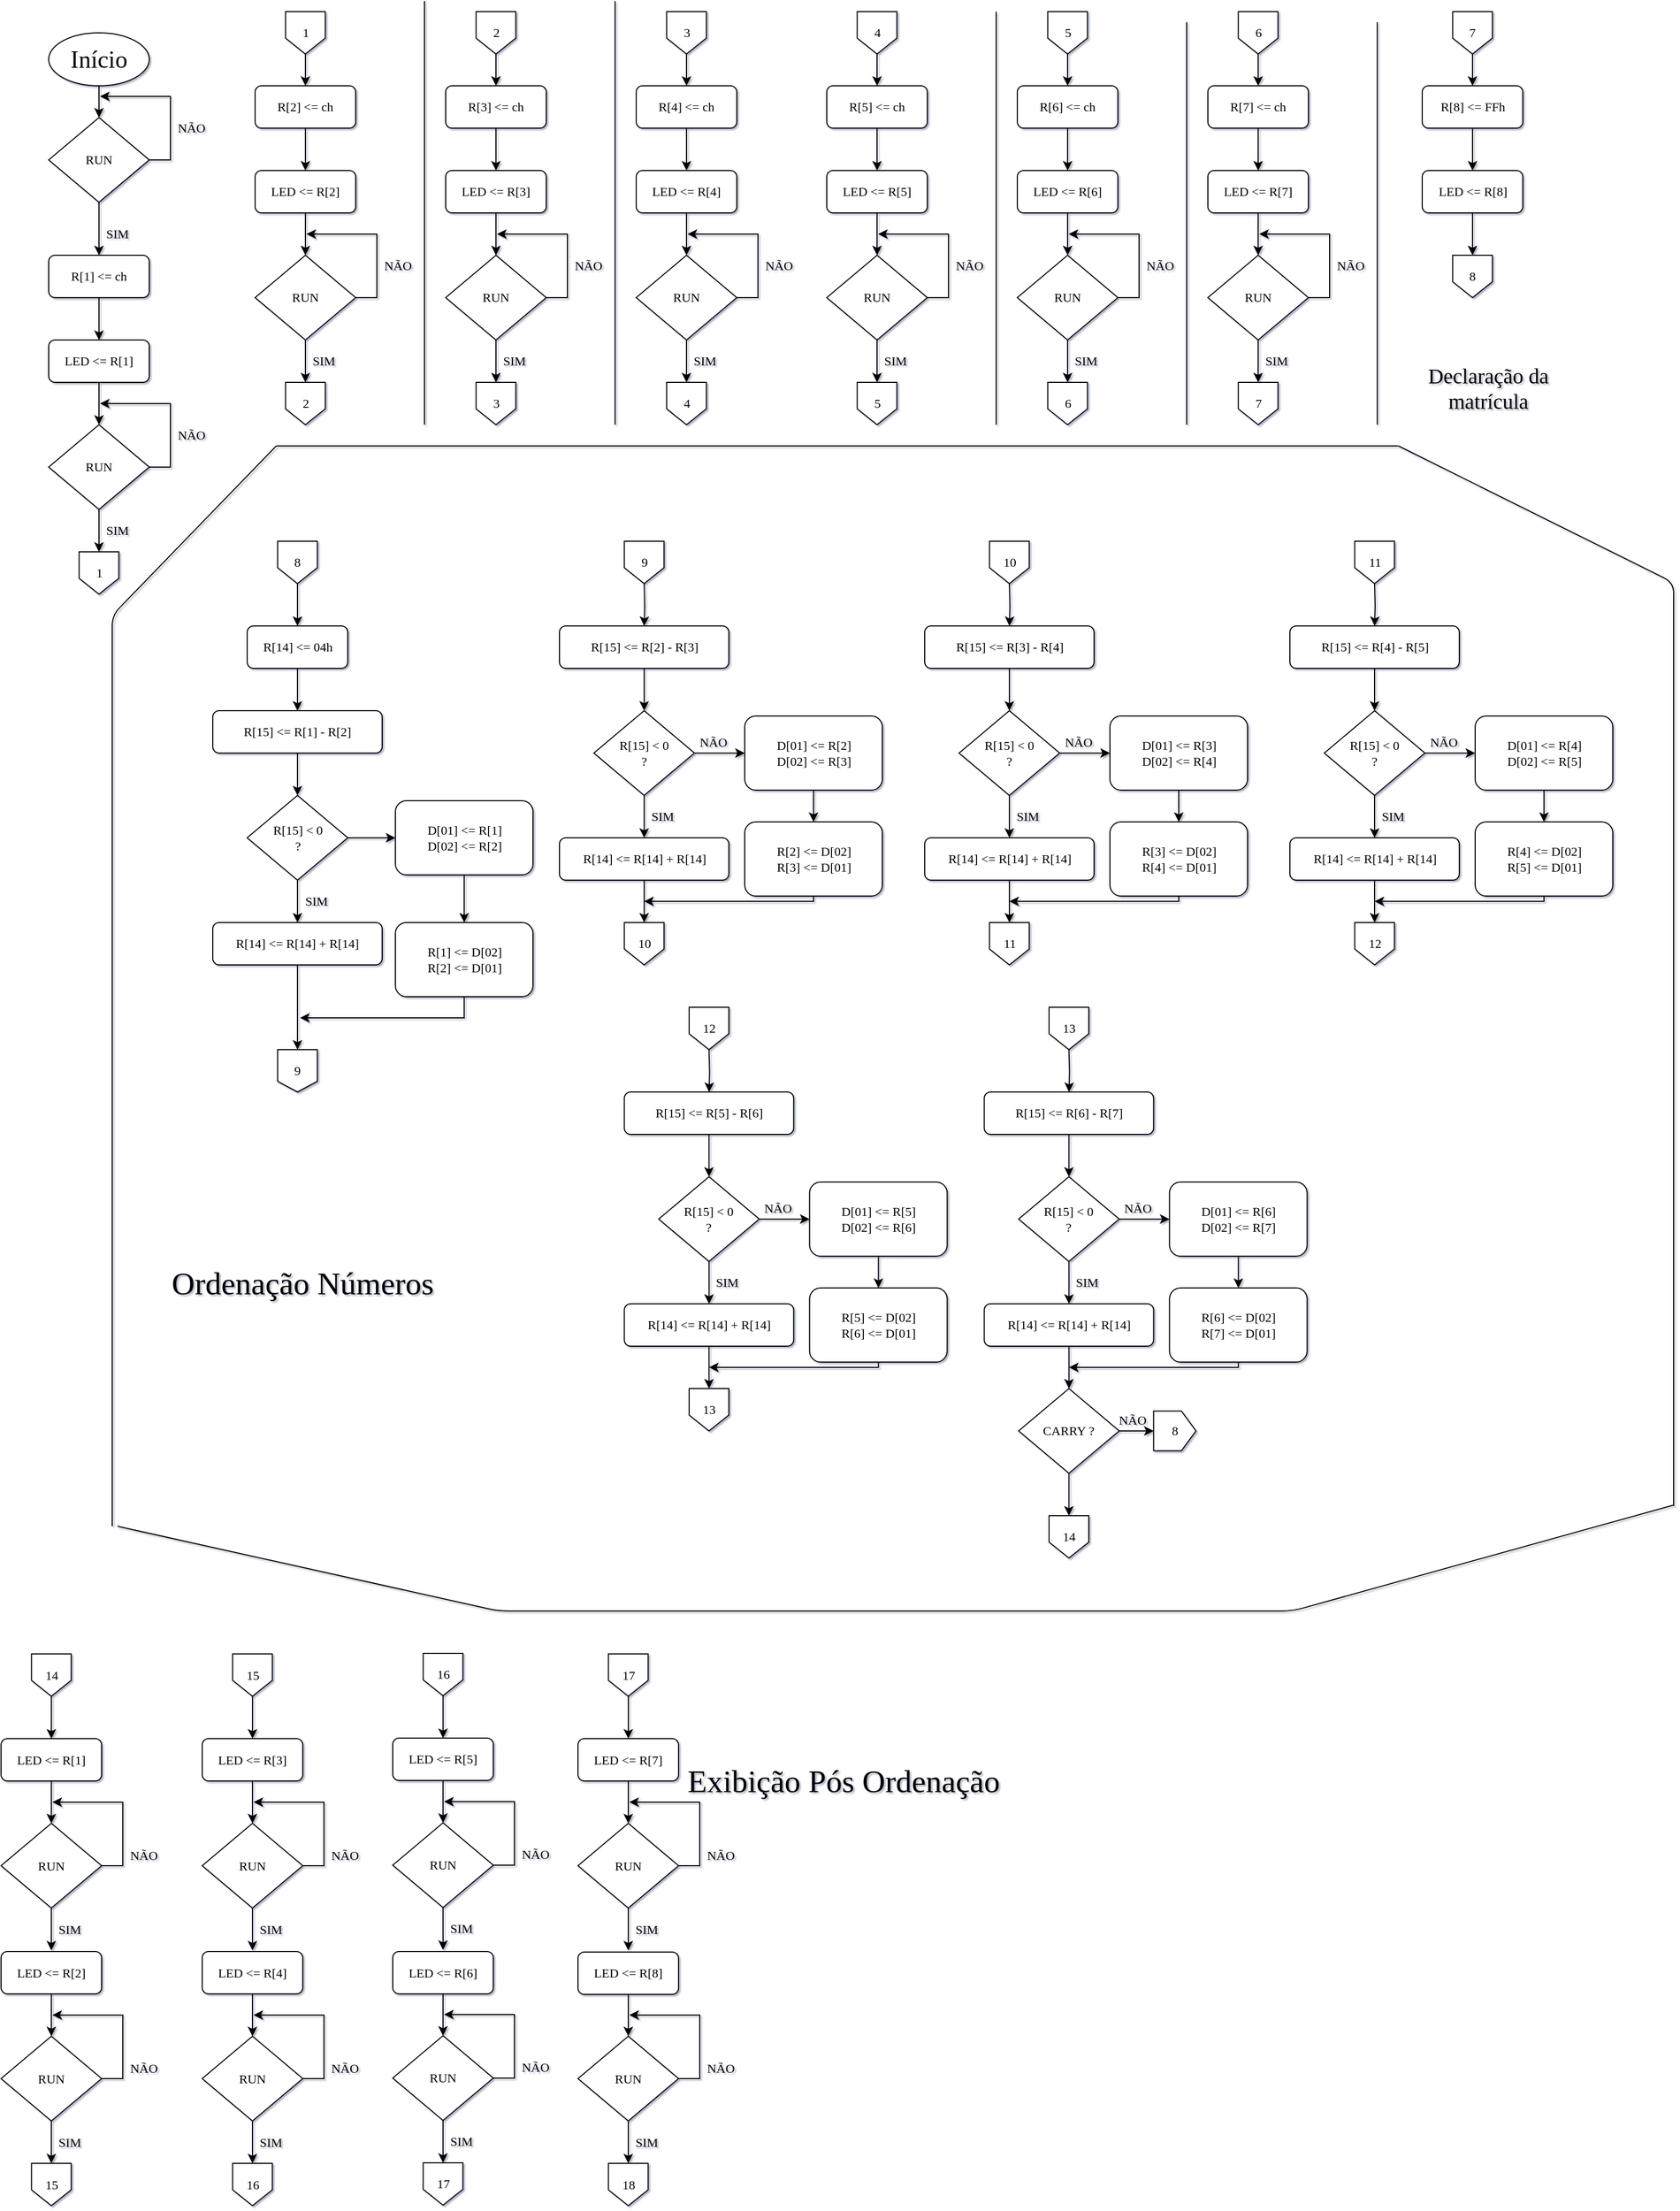 <mxfile version="13.7.4" type="github">
  <diagram id="LBwsWg3DHm3VI3vRRIfu" name="Page-1">
    <mxGraphModel dx="2031" dy="1064" grid="1" gridSize="10" guides="1" tooltips="1" connect="1" arrows="1" fold="1" page="1" pageScale="1" pageWidth="827" pageHeight="1169" background="#ffffff" math="0" shadow="1">
      <root>
        <mxCell id="0" />
        <mxCell id="1" parent="0" />
        <mxCell id="sRFEvAHlBmAmTLRkeG5V-6" style="edgeStyle=orthogonalEdgeStyle;rounded=0;orthogonalLoop=1;jettySize=auto;html=1;exitX=0.5;exitY=1;exitDx=0;exitDy=0;entryX=0.5;entryY=0;entryDx=0;entryDy=0;fontFamily=Verdana;" parent="1" source="sRFEvAHlBmAmTLRkeG5V-1" target="sRFEvAHlBmAmTLRkeG5V-3" edge="1">
          <mxGeometry relative="1" as="geometry" />
        </mxCell>
        <mxCell id="sRFEvAHlBmAmTLRkeG5V-1" value="&lt;font style=&quot;font-size: 23px&quot;&gt;Início&lt;/font&gt;" style="ellipse;whiteSpace=wrap;html=1;fontFamily=Verdana;" parent="1" vertex="1">
          <mxGeometry x="85" y="30" width="95" height="50" as="geometry" />
        </mxCell>
        <mxCell id="sRFEvAHlBmAmTLRkeG5V-12" style="edgeStyle=orthogonalEdgeStyle;rounded=0;orthogonalLoop=1;jettySize=auto;html=1;exitX=0.5;exitY=1;exitDx=0;exitDy=0;entryX=0.5;entryY=0;entryDx=0;entryDy=0;fontFamily=Verdana;" parent="1" source="sRFEvAHlBmAmTLRkeG5V-2" target="sRFEvAHlBmAmTLRkeG5V-11" edge="1">
          <mxGeometry relative="1" as="geometry" />
        </mxCell>
        <mxCell id="sRFEvAHlBmAmTLRkeG5V-2" value="R[1] &amp;lt;= ch" style="rounded=1;whiteSpace=wrap;html=1;fontFamily=Verdana;" parent="1" vertex="1">
          <mxGeometry x="85" y="240" width="95" height="40" as="geometry" />
        </mxCell>
        <mxCell id="sRFEvAHlBmAmTLRkeG5V-7" style="edgeStyle=orthogonalEdgeStyle;rounded=0;orthogonalLoop=1;jettySize=auto;html=1;exitX=1;exitY=0.5;exitDx=0;exitDy=0;fontFamily=Verdana;" parent="1" source="sRFEvAHlBmAmTLRkeG5V-3" edge="1">
          <mxGeometry relative="1" as="geometry">
            <mxPoint x="133" y="90" as="targetPoint" />
          </mxGeometry>
        </mxCell>
        <mxCell id="sRFEvAHlBmAmTLRkeG5V-8" style="edgeStyle=orthogonalEdgeStyle;rounded=0;orthogonalLoop=1;jettySize=auto;html=1;exitX=0.5;exitY=1;exitDx=0;exitDy=0;entryX=0.5;entryY=0;entryDx=0;entryDy=0;fontFamily=Verdana;" parent="1" source="sRFEvAHlBmAmTLRkeG5V-3" target="sRFEvAHlBmAmTLRkeG5V-2" edge="1">
          <mxGeometry relative="1" as="geometry" />
        </mxCell>
        <mxCell id="sRFEvAHlBmAmTLRkeG5V-3" value="RUN" style="rhombus;whiteSpace=wrap;html=1;fontFamily=Verdana;" parent="1" vertex="1">
          <mxGeometry x="85" y="110" width="95" height="80" as="geometry" />
        </mxCell>
        <mxCell id="sRFEvAHlBmAmTLRkeG5V-9" value="NÃO" style="text;html=1;strokeColor=none;fillColor=none;align=center;verticalAlign=middle;whiteSpace=wrap;rounded=0;fontFamily=Verdana;" parent="1" vertex="1">
          <mxGeometry x="200" y="110" width="40" height="20" as="geometry" />
        </mxCell>
        <mxCell id="sRFEvAHlBmAmTLRkeG5V-10" value="SIM" style="text;html=1;strokeColor=none;fillColor=none;align=center;verticalAlign=middle;whiteSpace=wrap;rounded=0;fontFamily=Verdana;" parent="1" vertex="1">
          <mxGeometry x="130" y="210" width="40" height="20" as="geometry" />
        </mxCell>
        <mxCell id="sRFEvAHlBmAmTLRkeG5V-15" style="edgeStyle=orthogonalEdgeStyle;rounded=0;orthogonalLoop=1;jettySize=auto;html=1;exitX=0.5;exitY=1;exitDx=0;exitDy=0;entryX=0.5;entryY=0;entryDx=0;entryDy=0;fontFamily=Verdana;" parent="1" source="sRFEvAHlBmAmTLRkeG5V-11" target="sRFEvAHlBmAmTLRkeG5V-14" edge="1">
          <mxGeometry relative="1" as="geometry" />
        </mxCell>
        <mxCell id="sRFEvAHlBmAmTLRkeG5V-11" value="LED &amp;lt;= R[1]" style="rounded=1;whiteSpace=wrap;html=1;fontFamily=Verdana;" parent="1" vertex="1">
          <mxGeometry x="85" y="320" width="95" height="40" as="geometry" />
        </mxCell>
        <mxCell id="sRFEvAHlBmAmTLRkeG5V-16" style="edgeStyle=orthogonalEdgeStyle;rounded=0;orthogonalLoop=1;jettySize=auto;html=1;exitX=1;exitY=0.5;exitDx=0;exitDy=0;fontFamily=Verdana;" parent="1" source="sRFEvAHlBmAmTLRkeG5V-14" edge="1">
          <mxGeometry relative="1" as="geometry">
            <mxPoint x="133" y="380" as="targetPoint" />
          </mxGeometry>
        </mxCell>
        <mxCell id="sRFEvAHlBmAmTLRkeG5V-18" style="edgeStyle=orthogonalEdgeStyle;rounded=0;orthogonalLoop=1;jettySize=auto;html=1;exitX=0.5;exitY=1;exitDx=0;exitDy=0;entryX=0.5;entryY=0;entryDx=0;entryDy=0;fontFamily=Verdana;" parent="1" source="sRFEvAHlBmAmTLRkeG5V-14" target="sRFEvAHlBmAmTLRkeG5V-17" edge="1">
          <mxGeometry relative="1" as="geometry" />
        </mxCell>
        <mxCell id="sRFEvAHlBmAmTLRkeG5V-14" value="RUN" style="rhombus;whiteSpace=wrap;html=1;fontFamily=Verdana;" parent="1" vertex="1">
          <mxGeometry x="85" y="400" width="95" height="80" as="geometry" />
        </mxCell>
        <mxCell id="sRFEvAHlBmAmTLRkeG5V-17" value="1" style="shape=offPageConnector;whiteSpace=wrap;html=1;fontFamily=Verdana;" parent="1" vertex="1">
          <mxGeometry x="113.75" y="520" width="37.5" height="40" as="geometry" />
        </mxCell>
        <mxCell id="sRFEvAHlBmAmTLRkeG5V-19" value="SIM" style="text;html=1;strokeColor=none;fillColor=none;align=center;verticalAlign=middle;whiteSpace=wrap;rounded=0;fontFamily=Verdana;" parent="1" vertex="1">
          <mxGeometry x="130" y="490" width="40" height="20" as="geometry" />
        </mxCell>
        <mxCell id="sRFEvAHlBmAmTLRkeG5V-20" value="NÃO" style="text;html=1;strokeColor=none;fillColor=none;align=center;verticalAlign=middle;whiteSpace=wrap;rounded=0;fontFamily=Verdana;" parent="1" vertex="1">
          <mxGeometry x="200" y="400" width="40" height="20" as="geometry" />
        </mxCell>
        <mxCell id="sRFEvAHlBmAmTLRkeG5V-21" style="edgeStyle=orthogonalEdgeStyle;rounded=0;orthogonalLoop=1;jettySize=auto;html=1;exitX=0.5;exitY=1;exitDx=0;exitDy=0;entryX=0.5;entryY=0;entryDx=0;entryDy=0;fontFamily=Verdana;" parent="1" source="sRFEvAHlBmAmTLRkeG5V-22" target="sRFEvAHlBmAmTLRkeG5V-24" edge="1">
          <mxGeometry relative="1" as="geometry" />
        </mxCell>
        <mxCell id="sRFEvAHlBmAmTLRkeG5V-22" value="R[2] &amp;lt;= ch" style="rounded=1;whiteSpace=wrap;html=1;fontFamily=Verdana;" parent="1" vertex="1">
          <mxGeometry x="280" y="80" width="95" height="40" as="geometry" />
        </mxCell>
        <mxCell id="sRFEvAHlBmAmTLRkeG5V-23" style="edgeStyle=orthogonalEdgeStyle;rounded=0;orthogonalLoop=1;jettySize=auto;html=1;exitX=0.5;exitY=1;exitDx=0;exitDy=0;entryX=0.5;entryY=0;entryDx=0;entryDy=0;fontFamily=Verdana;" parent="1" source="sRFEvAHlBmAmTLRkeG5V-24" target="sRFEvAHlBmAmTLRkeG5V-27" edge="1">
          <mxGeometry relative="1" as="geometry" />
        </mxCell>
        <mxCell id="sRFEvAHlBmAmTLRkeG5V-24" value="LED &amp;lt;= R[2]" style="rounded=1;whiteSpace=wrap;html=1;fontFamily=Verdana;" parent="1" vertex="1">
          <mxGeometry x="280" y="160" width="95" height="40" as="geometry" />
        </mxCell>
        <mxCell id="sRFEvAHlBmAmTLRkeG5V-25" style="edgeStyle=orthogonalEdgeStyle;rounded=0;orthogonalLoop=1;jettySize=auto;html=1;exitX=1;exitY=0.5;exitDx=0;exitDy=0;fontFamily=Verdana;" parent="1" source="sRFEvAHlBmAmTLRkeG5V-27" edge="1">
          <mxGeometry relative="1" as="geometry">
            <mxPoint x="328" y="220" as="targetPoint" />
          </mxGeometry>
        </mxCell>
        <mxCell id="sRFEvAHlBmAmTLRkeG5V-26" style="edgeStyle=orthogonalEdgeStyle;rounded=0;orthogonalLoop=1;jettySize=auto;html=1;exitX=0.5;exitY=1;exitDx=0;exitDy=0;entryX=0.5;entryY=0;entryDx=0;entryDy=0;fontFamily=Verdana;" parent="1" source="sRFEvAHlBmAmTLRkeG5V-27" target="sRFEvAHlBmAmTLRkeG5V-28" edge="1">
          <mxGeometry relative="1" as="geometry" />
        </mxCell>
        <mxCell id="sRFEvAHlBmAmTLRkeG5V-27" value="RUN" style="rhombus;whiteSpace=wrap;html=1;fontFamily=Verdana;" parent="1" vertex="1">
          <mxGeometry x="280" y="240" width="95" height="80" as="geometry" />
        </mxCell>
        <mxCell id="sRFEvAHlBmAmTLRkeG5V-28" value="2" style="shape=offPageConnector;whiteSpace=wrap;html=1;fontFamily=Verdana;" parent="1" vertex="1">
          <mxGeometry x="308.75" y="360" width="37.5" height="40" as="geometry" />
        </mxCell>
        <mxCell id="sRFEvAHlBmAmTLRkeG5V-29" value="SIM" style="text;html=1;strokeColor=none;fillColor=none;align=center;verticalAlign=middle;whiteSpace=wrap;rounded=0;fontFamily=Verdana;" parent="1" vertex="1">
          <mxGeometry x="325" y="330" width="40" height="20" as="geometry" />
        </mxCell>
        <mxCell id="sRFEvAHlBmAmTLRkeG5V-30" value="NÃO" style="text;html=1;strokeColor=none;fillColor=none;align=center;verticalAlign=middle;whiteSpace=wrap;rounded=0;fontFamily=Verdana;" parent="1" vertex="1">
          <mxGeometry x="395" y="240" width="40" height="20" as="geometry" />
        </mxCell>
        <mxCell id="sRFEvAHlBmAmTLRkeG5V-31" style="edgeStyle=orthogonalEdgeStyle;rounded=0;orthogonalLoop=1;jettySize=auto;html=1;exitX=0.5;exitY=1;exitDx=0;exitDy=0;entryX=0.5;entryY=0;entryDx=0;entryDy=0;fontFamily=Verdana;" parent="1" source="sRFEvAHlBmAmTLRkeG5V-32" target="sRFEvAHlBmAmTLRkeG5V-34" edge="1">
          <mxGeometry relative="1" as="geometry" />
        </mxCell>
        <mxCell id="sRFEvAHlBmAmTLRkeG5V-32" value="R[3] &amp;lt;= ch" style="rounded=1;whiteSpace=wrap;html=1;fontFamily=Verdana;" parent="1" vertex="1">
          <mxGeometry x="460" y="80" width="95" height="40" as="geometry" />
        </mxCell>
        <mxCell id="sRFEvAHlBmAmTLRkeG5V-33" style="edgeStyle=orthogonalEdgeStyle;rounded=0;orthogonalLoop=1;jettySize=auto;html=1;exitX=0.5;exitY=1;exitDx=0;exitDy=0;entryX=0.5;entryY=0;entryDx=0;entryDy=0;fontFamily=Verdana;" parent="1" source="sRFEvAHlBmAmTLRkeG5V-34" target="sRFEvAHlBmAmTLRkeG5V-37" edge="1">
          <mxGeometry relative="1" as="geometry" />
        </mxCell>
        <mxCell id="sRFEvAHlBmAmTLRkeG5V-34" value="LED &amp;lt;= R[3]" style="rounded=1;whiteSpace=wrap;html=1;fontFamily=Verdana;" parent="1" vertex="1">
          <mxGeometry x="460" y="160" width="95" height="40" as="geometry" />
        </mxCell>
        <mxCell id="sRFEvAHlBmAmTLRkeG5V-35" style="edgeStyle=orthogonalEdgeStyle;rounded=0;orthogonalLoop=1;jettySize=auto;html=1;exitX=1;exitY=0.5;exitDx=0;exitDy=0;fontFamily=Verdana;" parent="1" source="sRFEvAHlBmAmTLRkeG5V-37" edge="1">
          <mxGeometry relative="1" as="geometry">
            <mxPoint x="508" y="220" as="targetPoint" />
          </mxGeometry>
        </mxCell>
        <mxCell id="sRFEvAHlBmAmTLRkeG5V-36" style="edgeStyle=orthogonalEdgeStyle;rounded=0;orthogonalLoop=1;jettySize=auto;html=1;exitX=0.5;exitY=1;exitDx=0;exitDy=0;entryX=0.5;entryY=0;entryDx=0;entryDy=0;fontFamily=Verdana;" parent="1" source="sRFEvAHlBmAmTLRkeG5V-37" target="sRFEvAHlBmAmTLRkeG5V-38" edge="1">
          <mxGeometry relative="1" as="geometry" />
        </mxCell>
        <mxCell id="sRFEvAHlBmAmTLRkeG5V-37" value="RUN" style="rhombus;whiteSpace=wrap;html=1;fontFamily=Verdana;" parent="1" vertex="1">
          <mxGeometry x="460" y="240" width="95" height="80" as="geometry" />
        </mxCell>
        <mxCell id="sRFEvAHlBmAmTLRkeG5V-38" value="3" style="shape=offPageConnector;whiteSpace=wrap;html=1;fontFamily=Verdana;" parent="1" vertex="1">
          <mxGeometry x="488.75" y="360" width="37.5" height="40" as="geometry" />
        </mxCell>
        <mxCell id="sRFEvAHlBmAmTLRkeG5V-39" value="SIM" style="text;html=1;strokeColor=none;fillColor=none;align=center;verticalAlign=middle;whiteSpace=wrap;rounded=0;fontFamily=Verdana;" parent="1" vertex="1">
          <mxGeometry x="505" y="330" width="40" height="20" as="geometry" />
        </mxCell>
        <mxCell id="sRFEvAHlBmAmTLRkeG5V-40" value="NÃO" style="text;html=1;strokeColor=none;fillColor=none;align=center;verticalAlign=middle;whiteSpace=wrap;rounded=0;fontFamily=Verdana;" parent="1" vertex="1">
          <mxGeometry x="575" y="240" width="40" height="20" as="geometry" />
        </mxCell>
        <mxCell id="sRFEvAHlBmAmTLRkeG5V-41" style="edgeStyle=orthogonalEdgeStyle;rounded=0;orthogonalLoop=1;jettySize=auto;html=1;exitX=0.5;exitY=1;exitDx=0;exitDy=0;entryX=0.5;entryY=0;entryDx=0;entryDy=0;fontFamily=Verdana;" parent="1" source="sRFEvAHlBmAmTLRkeG5V-42" target="sRFEvAHlBmAmTLRkeG5V-44" edge="1">
          <mxGeometry relative="1" as="geometry" />
        </mxCell>
        <mxCell id="sRFEvAHlBmAmTLRkeG5V-42" value="R[4] &amp;lt;= ch" style="rounded=1;whiteSpace=wrap;html=1;fontFamily=Verdana;" parent="1" vertex="1">
          <mxGeometry x="640" y="80" width="95" height="40" as="geometry" />
        </mxCell>
        <mxCell id="sRFEvAHlBmAmTLRkeG5V-43" style="edgeStyle=orthogonalEdgeStyle;rounded=0;orthogonalLoop=1;jettySize=auto;html=1;exitX=0.5;exitY=1;exitDx=0;exitDy=0;entryX=0.5;entryY=0;entryDx=0;entryDy=0;fontFamily=Verdana;" parent="1" source="sRFEvAHlBmAmTLRkeG5V-44" target="sRFEvAHlBmAmTLRkeG5V-47" edge="1">
          <mxGeometry relative="1" as="geometry" />
        </mxCell>
        <mxCell id="sRFEvAHlBmAmTLRkeG5V-44" value="LED &amp;lt;= R[4]" style="rounded=1;whiteSpace=wrap;html=1;fontFamily=Verdana;" parent="1" vertex="1">
          <mxGeometry x="640" y="160" width="95" height="40" as="geometry" />
        </mxCell>
        <mxCell id="sRFEvAHlBmAmTLRkeG5V-45" style="edgeStyle=orthogonalEdgeStyle;rounded=0;orthogonalLoop=1;jettySize=auto;html=1;exitX=1;exitY=0.5;exitDx=0;exitDy=0;fontFamily=Verdana;" parent="1" source="sRFEvAHlBmAmTLRkeG5V-47" edge="1">
          <mxGeometry relative="1" as="geometry">
            <mxPoint x="688" y="220" as="targetPoint" />
          </mxGeometry>
        </mxCell>
        <mxCell id="sRFEvAHlBmAmTLRkeG5V-46" style="edgeStyle=orthogonalEdgeStyle;rounded=0;orthogonalLoop=1;jettySize=auto;html=1;exitX=0.5;exitY=1;exitDx=0;exitDy=0;entryX=0.5;entryY=0;entryDx=0;entryDy=0;fontFamily=Verdana;" parent="1" source="sRFEvAHlBmAmTLRkeG5V-47" target="sRFEvAHlBmAmTLRkeG5V-48" edge="1">
          <mxGeometry relative="1" as="geometry" />
        </mxCell>
        <mxCell id="sRFEvAHlBmAmTLRkeG5V-47" value="RUN" style="rhombus;whiteSpace=wrap;html=1;fontFamily=Verdana;" parent="1" vertex="1">
          <mxGeometry x="640" y="240" width="95" height="80" as="geometry" />
        </mxCell>
        <mxCell id="sRFEvAHlBmAmTLRkeG5V-48" value="4" style="shape=offPageConnector;whiteSpace=wrap;html=1;fontFamily=Verdana;" parent="1" vertex="1">
          <mxGeometry x="668.75" y="360" width="37.5" height="40" as="geometry" />
        </mxCell>
        <mxCell id="sRFEvAHlBmAmTLRkeG5V-49" value="SIM" style="text;html=1;strokeColor=none;fillColor=none;align=center;verticalAlign=middle;whiteSpace=wrap;rounded=0;fontFamily=Verdana;" parent="1" vertex="1">
          <mxGeometry x="685" y="330" width="40" height="20" as="geometry" />
        </mxCell>
        <mxCell id="sRFEvAHlBmAmTLRkeG5V-50" value="NÃO" style="text;html=1;strokeColor=none;fillColor=none;align=center;verticalAlign=middle;whiteSpace=wrap;rounded=0;fontFamily=Verdana;" parent="1" vertex="1">
          <mxGeometry x="755" y="240" width="40" height="20" as="geometry" />
        </mxCell>
        <mxCell id="sRFEvAHlBmAmTLRkeG5V-63" style="edgeStyle=orthogonalEdgeStyle;rounded=0;orthogonalLoop=1;jettySize=auto;html=1;exitX=0.5;exitY=1;exitDx=0;exitDy=0;entryX=0.5;entryY=0;entryDx=0;entryDy=0;fontFamily=Verdana;" parent="1" source="sRFEvAHlBmAmTLRkeG5V-62" target="sRFEvAHlBmAmTLRkeG5V-22" edge="1">
          <mxGeometry relative="1" as="geometry" />
        </mxCell>
        <mxCell id="sRFEvAHlBmAmTLRkeG5V-62" value="1" style="shape=offPageConnector;whiteSpace=wrap;html=1;fontFamily=Verdana;" parent="1" vertex="1">
          <mxGeometry x="308.75" y="10" width="37.5" height="40" as="geometry" />
        </mxCell>
        <mxCell id="sRFEvAHlBmAmTLRkeG5V-103" style="edgeStyle=orthogonalEdgeStyle;rounded=0;orthogonalLoop=1;jettySize=auto;html=1;exitX=0.5;exitY=1;exitDx=0;exitDy=0;entryX=0.5;entryY=0;entryDx=0;entryDy=0;fontFamily=Verdana;" parent="1" source="sRFEvAHlBmAmTLRkeG5V-64" target="sRFEvAHlBmAmTLRkeG5V-32" edge="1">
          <mxGeometry relative="1" as="geometry" />
        </mxCell>
        <mxCell id="sRFEvAHlBmAmTLRkeG5V-64" value="2" style="shape=offPageConnector;whiteSpace=wrap;html=1;fontFamily=Verdana;" parent="1" vertex="1">
          <mxGeometry x="488.75" y="10" width="37.5" height="40" as="geometry" />
        </mxCell>
        <mxCell id="sRFEvAHlBmAmTLRkeG5V-104" style="edgeStyle=orthogonalEdgeStyle;rounded=0;orthogonalLoop=1;jettySize=auto;html=1;exitX=0.5;exitY=1;exitDx=0;exitDy=0;entryX=0.5;entryY=0;entryDx=0;entryDy=0;fontFamily=Verdana;" parent="1" source="sRFEvAHlBmAmTLRkeG5V-65" target="sRFEvAHlBmAmTLRkeG5V-42" edge="1">
          <mxGeometry relative="1" as="geometry" />
        </mxCell>
        <mxCell id="sRFEvAHlBmAmTLRkeG5V-65" value="3" style="shape=offPageConnector;whiteSpace=wrap;html=1;fontFamily=Verdana;" parent="1" vertex="1">
          <mxGeometry x="668.75" y="10" width="37.5" height="40" as="geometry" />
        </mxCell>
        <mxCell id="sRFEvAHlBmAmTLRkeG5V-66" style="edgeStyle=orthogonalEdgeStyle;rounded=0;orthogonalLoop=1;jettySize=auto;html=1;exitX=0.5;exitY=1;exitDx=0;exitDy=0;entryX=0.5;entryY=0;entryDx=0;entryDy=0;fontFamily=Verdana;" parent="1" source="sRFEvAHlBmAmTLRkeG5V-67" target="sRFEvAHlBmAmTLRkeG5V-69" edge="1">
          <mxGeometry relative="1" as="geometry" />
        </mxCell>
        <mxCell id="sRFEvAHlBmAmTLRkeG5V-67" value="R[5] &amp;lt;= ch" style="rounded=1;whiteSpace=wrap;html=1;fontFamily=Verdana;" parent="1" vertex="1">
          <mxGeometry x="820" y="80" width="95" height="40" as="geometry" />
        </mxCell>
        <mxCell id="sRFEvAHlBmAmTLRkeG5V-68" style="edgeStyle=orthogonalEdgeStyle;rounded=0;orthogonalLoop=1;jettySize=auto;html=1;exitX=0.5;exitY=1;exitDx=0;exitDy=0;entryX=0.5;entryY=0;entryDx=0;entryDy=0;fontFamily=Verdana;" parent="1" source="sRFEvAHlBmAmTLRkeG5V-69" target="sRFEvAHlBmAmTLRkeG5V-72" edge="1">
          <mxGeometry relative="1" as="geometry" />
        </mxCell>
        <mxCell id="sRFEvAHlBmAmTLRkeG5V-69" value="LED &amp;lt;= R[5]" style="rounded=1;whiteSpace=wrap;html=1;fontFamily=Verdana;" parent="1" vertex="1">
          <mxGeometry x="820" y="160" width="95" height="40" as="geometry" />
        </mxCell>
        <mxCell id="sRFEvAHlBmAmTLRkeG5V-70" style="edgeStyle=orthogonalEdgeStyle;rounded=0;orthogonalLoop=1;jettySize=auto;html=1;exitX=1;exitY=0.5;exitDx=0;exitDy=0;fontFamily=Verdana;" parent="1" source="sRFEvAHlBmAmTLRkeG5V-72" edge="1">
          <mxGeometry relative="1" as="geometry">
            <mxPoint x="868" y="220" as="targetPoint" />
          </mxGeometry>
        </mxCell>
        <mxCell id="sRFEvAHlBmAmTLRkeG5V-71" style="edgeStyle=orthogonalEdgeStyle;rounded=0;orthogonalLoop=1;jettySize=auto;html=1;exitX=0.5;exitY=1;exitDx=0;exitDy=0;entryX=0.5;entryY=0;entryDx=0;entryDy=0;fontFamily=Verdana;" parent="1" source="sRFEvAHlBmAmTLRkeG5V-72" target="sRFEvAHlBmAmTLRkeG5V-73" edge="1">
          <mxGeometry relative="1" as="geometry" />
        </mxCell>
        <mxCell id="sRFEvAHlBmAmTLRkeG5V-72" value="RUN" style="rhombus;whiteSpace=wrap;html=1;fontFamily=Verdana;" parent="1" vertex="1">
          <mxGeometry x="820" y="240" width="95" height="80" as="geometry" />
        </mxCell>
        <mxCell id="sRFEvAHlBmAmTLRkeG5V-73" value="5" style="shape=offPageConnector;whiteSpace=wrap;html=1;fontFamily=Verdana;" parent="1" vertex="1">
          <mxGeometry x="848.75" y="360" width="37.5" height="40" as="geometry" />
        </mxCell>
        <mxCell id="sRFEvAHlBmAmTLRkeG5V-74" value="SIM" style="text;html=1;strokeColor=none;fillColor=none;align=center;verticalAlign=middle;whiteSpace=wrap;rounded=0;fontFamily=Verdana;" parent="1" vertex="1">
          <mxGeometry x="865" y="330" width="40" height="20" as="geometry" />
        </mxCell>
        <mxCell id="sRFEvAHlBmAmTLRkeG5V-75" value="NÃO" style="text;html=1;strokeColor=none;fillColor=none;align=center;verticalAlign=middle;whiteSpace=wrap;rounded=0;fontFamily=Verdana;" parent="1" vertex="1">
          <mxGeometry x="935" y="240" width="40" height="20" as="geometry" />
        </mxCell>
        <mxCell id="sRFEvAHlBmAmTLRkeG5V-76" style="edgeStyle=orthogonalEdgeStyle;rounded=0;orthogonalLoop=1;jettySize=auto;html=1;exitX=0.5;exitY=1;exitDx=0;exitDy=0;entryX=0.5;entryY=0;entryDx=0;entryDy=0;fontFamily=Verdana;" parent="1" source="sRFEvAHlBmAmTLRkeG5V-77" target="sRFEvAHlBmAmTLRkeG5V-79" edge="1">
          <mxGeometry relative="1" as="geometry" />
        </mxCell>
        <mxCell id="sRFEvAHlBmAmTLRkeG5V-77" value="R[6] &amp;lt;= ch" style="rounded=1;whiteSpace=wrap;html=1;fontFamily=Verdana;" parent="1" vertex="1">
          <mxGeometry x="1000" y="80" width="95" height="40" as="geometry" />
        </mxCell>
        <mxCell id="sRFEvAHlBmAmTLRkeG5V-78" style="edgeStyle=orthogonalEdgeStyle;rounded=0;orthogonalLoop=1;jettySize=auto;html=1;exitX=0.5;exitY=1;exitDx=0;exitDy=0;entryX=0.5;entryY=0;entryDx=0;entryDy=0;fontFamily=Verdana;" parent="1" source="sRFEvAHlBmAmTLRkeG5V-79" target="sRFEvAHlBmAmTLRkeG5V-82" edge="1">
          <mxGeometry relative="1" as="geometry" />
        </mxCell>
        <mxCell id="sRFEvAHlBmAmTLRkeG5V-79" value="LED &amp;lt;= R[6]" style="rounded=1;whiteSpace=wrap;html=1;fontFamily=Verdana;" parent="1" vertex="1">
          <mxGeometry x="1000" y="160" width="95" height="40" as="geometry" />
        </mxCell>
        <mxCell id="sRFEvAHlBmAmTLRkeG5V-80" style="edgeStyle=orthogonalEdgeStyle;rounded=0;orthogonalLoop=1;jettySize=auto;html=1;exitX=1;exitY=0.5;exitDx=0;exitDy=0;fontFamily=Verdana;" parent="1" source="sRFEvAHlBmAmTLRkeG5V-82" edge="1">
          <mxGeometry relative="1" as="geometry">
            <mxPoint x="1048.0" y="220" as="targetPoint" />
          </mxGeometry>
        </mxCell>
        <mxCell id="sRFEvAHlBmAmTLRkeG5V-81" style="edgeStyle=orthogonalEdgeStyle;rounded=0;orthogonalLoop=1;jettySize=auto;html=1;exitX=0.5;exitY=1;exitDx=0;exitDy=0;entryX=0.5;entryY=0;entryDx=0;entryDy=0;fontFamily=Verdana;" parent="1" source="sRFEvAHlBmAmTLRkeG5V-82" target="sRFEvAHlBmAmTLRkeG5V-83" edge="1">
          <mxGeometry relative="1" as="geometry" />
        </mxCell>
        <mxCell id="sRFEvAHlBmAmTLRkeG5V-82" value="RUN" style="rhombus;whiteSpace=wrap;html=1;fontFamily=Verdana;" parent="1" vertex="1">
          <mxGeometry x="1000" y="240" width="95" height="80" as="geometry" />
        </mxCell>
        <mxCell id="sRFEvAHlBmAmTLRkeG5V-83" value="6" style="shape=offPageConnector;whiteSpace=wrap;html=1;fontFamily=Verdana;" parent="1" vertex="1">
          <mxGeometry x="1028.75" y="360" width="37.5" height="40" as="geometry" />
        </mxCell>
        <mxCell id="sRFEvAHlBmAmTLRkeG5V-84" value="SIM" style="text;html=1;strokeColor=none;fillColor=none;align=center;verticalAlign=middle;whiteSpace=wrap;rounded=0;fontFamily=Verdana;" parent="1" vertex="1">
          <mxGeometry x="1045" y="330" width="40" height="20" as="geometry" />
        </mxCell>
        <mxCell id="sRFEvAHlBmAmTLRkeG5V-85" value="NÃO" style="text;html=1;strokeColor=none;fillColor=none;align=center;verticalAlign=middle;whiteSpace=wrap;rounded=0;fontFamily=Verdana;" parent="1" vertex="1">
          <mxGeometry x="1115" y="240" width="40" height="20" as="geometry" />
        </mxCell>
        <mxCell id="sRFEvAHlBmAmTLRkeG5V-86" style="edgeStyle=orthogonalEdgeStyle;rounded=0;orthogonalLoop=1;jettySize=auto;html=1;exitX=0.5;exitY=1;exitDx=0;exitDy=0;entryX=0.5;entryY=0;entryDx=0;entryDy=0;fontFamily=Verdana;" parent="1" source="sRFEvAHlBmAmTLRkeG5V-87" target="sRFEvAHlBmAmTLRkeG5V-89" edge="1">
          <mxGeometry relative="1" as="geometry" />
        </mxCell>
        <mxCell id="sRFEvAHlBmAmTLRkeG5V-87" value="R[7] &amp;lt;= ch" style="rounded=1;whiteSpace=wrap;html=1;fontFamily=Verdana;" parent="1" vertex="1">
          <mxGeometry x="1180" y="80" width="95" height="40" as="geometry" />
        </mxCell>
        <mxCell id="sRFEvAHlBmAmTLRkeG5V-88" style="edgeStyle=orthogonalEdgeStyle;rounded=0;orthogonalLoop=1;jettySize=auto;html=1;exitX=0.5;exitY=1;exitDx=0;exitDy=0;entryX=0.5;entryY=0;entryDx=0;entryDy=0;fontFamily=Verdana;" parent="1" source="sRFEvAHlBmAmTLRkeG5V-89" target="sRFEvAHlBmAmTLRkeG5V-92" edge="1">
          <mxGeometry relative="1" as="geometry" />
        </mxCell>
        <mxCell id="sRFEvAHlBmAmTLRkeG5V-89" value="LED &amp;lt;= R[7]" style="rounded=1;whiteSpace=wrap;html=1;fontFamily=Verdana;" parent="1" vertex="1">
          <mxGeometry x="1180" y="160" width="95" height="40" as="geometry" />
        </mxCell>
        <mxCell id="sRFEvAHlBmAmTLRkeG5V-90" style="edgeStyle=orthogonalEdgeStyle;rounded=0;orthogonalLoop=1;jettySize=auto;html=1;exitX=1;exitY=0.5;exitDx=0;exitDy=0;fontFamily=Verdana;" parent="1" source="sRFEvAHlBmAmTLRkeG5V-92" edge="1">
          <mxGeometry relative="1" as="geometry">
            <mxPoint x="1228.0" y="220" as="targetPoint" />
          </mxGeometry>
        </mxCell>
        <mxCell id="sRFEvAHlBmAmTLRkeG5V-91" style="edgeStyle=orthogonalEdgeStyle;rounded=0;orthogonalLoop=1;jettySize=auto;html=1;exitX=0.5;exitY=1;exitDx=0;exitDy=0;entryX=0.5;entryY=0;entryDx=0;entryDy=0;fontFamily=Verdana;" parent="1" source="sRFEvAHlBmAmTLRkeG5V-92" target="sRFEvAHlBmAmTLRkeG5V-93" edge="1">
          <mxGeometry relative="1" as="geometry" />
        </mxCell>
        <mxCell id="sRFEvAHlBmAmTLRkeG5V-92" value="RUN" style="rhombus;whiteSpace=wrap;html=1;fontFamily=Verdana;" parent="1" vertex="1">
          <mxGeometry x="1180" y="240" width="95" height="80" as="geometry" />
        </mxCell>
        <mxCell id="sRFEvAHlBmAmTLRkeG5V-93" value="7" style="shape=offPageConnector;whiteSpace=wrap;html=1;fontFamily=Verdana;" parent="1" vertex="1">
          <mxGeometry x="1208.75" y="360" width="37.5" height="40" as="geometry" />
        </mxCell>
        <mxCell id="sRFEvAHlBmAmTLRkeG5V-94" value="SIM" style="text;html=1;strokeColor=none;fillColor=none;align=center;verticalAlign=middle;whiteSpace=wrap;rounded=0;fontFamily=Verdana;" parent="1" vertex="1">
          <mxGeometry x="1225" y="330" width="40" height="20" as="geometry" />
        </mxCell>
        <mxCell id="sRFEvAHlBmAmTLRkeG5V-95" value="NÃO" style="text;html=1;strokeColor=none;fillColor=none;align=center;verticalAlign=middle;whiteSpace=wrap;rounded=0;fontFamily=Verdana;" parent="1" vertex="1">
          <mxGeometry x="1295" y="240" width="40" height="20" as="geometry" />
        </mxCell>
        <mxCell id="sRFEvAHlBmAmTLRkeG5V-96" style="edgeStyle=orthogonalEdgeStyle;rounded=0;orthogonalLoop=1;jettySize=auto;html=1;exitX=0.5;exitY=1;exitDx=0;exitDy=0;entryX=0.5;entryY=0;entryDx=0;entryDy=0;fontFamily=Verdana;" parent="1" source="sRFEvAHlBmAmTLRkeG5V-97" target="sRFEvAHlBmAmTLRkeG5V-67" edge="1">
          <mxGeometry relative="1" as="geometry" />
        </mxCell>
        <mxCell id="sRFEvAHlBmAmTLRkeG5V-97" value="4" style="shape=offPageConnector;whiteSpace=wrap;html=1;fontFamily=Verdana;" parent="1" vertex="1">
          <mxGeometry x="848.75" y="10" width="37.5" height="40" as="geometry" />
        </mxCell>
        <mxCell id="sRFEvAHlBmAmTLRkeG5V-100" style="edgeStyle=orthogonalEdgeStyle;rounded=0;orthogonalLoop=1;jettySize=auto;html=1;exitX=0.5;exitY=1;exitDx=0;exitDy=0;entryX=0.5;entryY=0;entryDx=0;entryDy=0;fontFamily=Verdana;" parent="1" source="sRFEvAHlBmAmTLRkeG5V-98" target="sRFEvAHlBmAmTLRkeG5V-77" edge="1">
          <mxGeometry relative="1" as="geometry" />
        </mxCell>
        <mxCell id="sRFEvAHlBmAmTLRkeG5V-98" value="5" style="shape=offPageConnector;whiteSpace=wrap;html=1;fontFamily=Verdana;" parent="1" vertex="1">
          <mxGeometry x="1028.75" y="10" width="37.5" height="40" as="geometry" />
        </mxCell>
        <mxCell id="sRFEvAHlBmAmTLRkeG5V-101" style="edgeStyle=orthogonalEdgeStyle;rounded=0;orthogonalLoop=1;jettySize=auto;html=1;exitX=0.5;exitY=1;exitDx=0;exitDy=0;entryX=0.5;entryY=0;entryDx=0;entryDy=0;fontFamily=Verdana;" parent="1" source="sRFEvAHlBmAmTLRkeG5V-99" target="sRFEvAHlBmAmTLRkeG5V-87" edge="1">
          <mxGeometry relative="1" as="geometry" />
        </mxCell>
        <mxCell id="sRFEvAHlBmAmTLRkeG5V-99" value="6" style="shape=offPageConnector;whiteSpace=wrap;html=1;fontFamily=Verdana;" parent="1" vertex="1">
          <mxGeometry x="1208.75" y="10" width="37.5" height="40" as="geometry" />
        </mxCell>
        <mxCell id="sRFEvAHlBmAmTLRkeG5V-108" value="" style="endArrow=none;html=1;" parent="1" edge="1">
          <mxGeometry width="50" height="50" relative="1" as="geometry">
            <mxPoint x="620" y="400" as="sourcePoint" />
            <mxPoint x="620" as="targetPoint" />
          </mxGeometry>
        </mxCell>
        <mxCell id="sRFEvAHlBmAmTLRkeG5V-109" value="" style="endArrow=none;html=1;" parent="1" edge="1">
          <mxGeometry width="50" height="50" relative="1" as="geometry">
            <mxPoint x="440.0" y="400" as="sourcePoint" />
            <mxPoint x="440.0" as="targetPoint" />
          </mxGeometry>
        </mxCell>
        <mxCell id="sRFEvAHlBmAmTLRkeG5V-110" value="" style="endArrow=none;html=1;fontFamily=Verdana;" parent="1" edge="1">
          <mxGeometry width="50" height="50" relative="1" as="geometry">
            <mxPoint x="980" y="400" as="sourcePoint" />
            <mxPoint x="980" y="10" as="targetPoint" />
          </mxGeometry>
        </mxCell>
        <mxCell id="sRFEvAHlBmAmTLRkeG5V-111" value="" style="endArrow=none;html=1;fontFamily=Verdana;" parent="1" edge="1">
          <mxGeometry width="50" height="50" relative="1" as="geometry">
            <mxPoint x="1160" y="400" as="sourcePoint" />
            <mxPoint x="1160" y="20" as="targetPoint" />
          </mxGeometry>
        </mxCell>
        <mxCell id="4zHIRzdhftlPSaTAwRZH-2" value="" style="endArrow=none;html=1;fontFamily=Verdana;" edge="1" parent="1">
          <mxGeometry width="50" height="50" relative="1" as="geometry">
            <mxPoint x="1340.0" y="400.0" as="sourcePoint" />
            <mxPoint x="1340.0" y="20" as="targetPoint" />
          </mxGeometry>
        </mxCell>
        <mxCell id="4zHIRzdhftlPSaTAwRZH-16" style="edgeStyle=orthogonalEdgeStyle;rounded=0;orthogonalLoop=1;jettySize=auto;html=1;exitX=0.5;exitY=1;exitDx=0;exitDy=0;entryX=0.5;entryY=0;entryDx=0;entryDy=0;fontFamily=Verdana;" edge="1" parent="1" source="4zHIRzdhftlPSaTAwRZH-3" target="4zHIRzdhftlPSaTAwRZH-15">
          <mxGeometry relative="1" as="geometry" />
        </mxCell>
        <mxCell id="4zHIRzdhftlPSaTAwRZH-3" value="8" style="shape=offPageConnector;whiteSpace=wrap;html=1;fontFamily=Verdana;" vertex="1" parent="1">
          <mxGeometry x="301.25" y="510" width="37.5" height="40" as="geometry" />
        </mxCell>
        <mxCell id="4zHIRzdhftlPSaTAwRZH-10" style="edgeStyle=orthogonalEdgeStyle;rounded=0;orthogonalLoop=1;jettySize=auto;html=1;exitX=0.5;exitY=1;exitDx=0;exitDy=0;entryX=0.5;entryY=0;entryDx=0;entryDy=0;fontFamily=Verdana;" edge="1" parent="1" source="4zHIRzdhftlPSaTAwRZH-6" target="4zHIRzdhftlPSaTAwRZH-9">
          <mxGeometry relative="1" as="geometry" />
        </mxCell>
        <mxCell id="4zHIRzdhftlPSaTAwRZH-6" value="R[15] &amp;lt;= R[1] - R[2]" style="rounded=1;whiteSpace=wrap;html=1;fontFamily=Verdana;" vertex="1" parent="1">
          <mxGeometry x="240" y="670" width="160" height="40" as="geometry" />
        </mxCell>
        <mxCell id="4zHIRzdhftlPSaTAwRZH-12" style="edgeStyle=orthogonalEdgeStyle;rounded=0;orthogonalLoop=1;jettySize=auto;html=1;exitX=0.5;exitY=1;exitDx=0;exitDy=0;fontFamily=Verdana;" edge="1" parent="1" source="4zHIRzdhftlPSaTAwRZH-9">
          <mxGeometry relative="1" as="geometry">
            <mxPoint x="320" y="870" as="targetPoint" />
          </mxGeometry>
        </mxCell>
        <mxCell id="4zHIRzdhftlPSaTAwRZH-124" style="edgeStyle=orthogonalEdgeStyle;rounded=0;orthogonalLoop=1;jettySize=auto;html=1;exitX=1;exitY=0.5;exitDx=0;exitDy=0;fontFamily=Verdana;" edge="1" parent="1" source="4zHIRzdhftlPSaTAwRZH-9">
          <mxGeometry relative="1" as="geometry">
            <mxPoint x="412.5" y="790" as="targetPoint" />
          </mxGeometry>
        </mxCell>
        <mxCell id="4zHIRzdhftlPSaTAwRZH-9" value="R[15] &amp;lt; 0&lt;br&gt;?" style="rhombus;whiteSpace=wrap;html=1;fontFamily=Verdana;" vertex="1" parent="1">
          <mxGeometry x="272.5" y="750" width="95" height="80" as="geometry" />
        </mxCell>
        <mxCell id="4zHIRzdhftlPSaTAwRZH-13" value="SIM" style="text;html=1;strokeColor=none;fillColor=none;align=center;verticalAlign=middle;whiteSpace=wrap;rounded=0;fontFamily=Verdana;" vertex="1" parent="1">
          <mxGeometry x="317.5" y="840" width="40" height="20" as="geometry" />
        </mxCell>
        <mxCell id="4zHIRzdhftlPSaTAwRZH-19" style="edgeStyle=orthogonalEdgeStyle;rounded=0;orthogonalLoop=1;jettySize=auto;html=1;exitX=0.5;exitY=1;exitDx=0;exitDy=0;entryX=0.5;entryY=0;entryDx=0;entryDy=0;fontFamily=Verdana;" edge="1" parent="1" source="4zHIRzdhftlPSaTAwRZH-14" target="4zHIRzdhftlPSaTAwRZH-18">
          <mxGeometry relative="1" as="geometry" />
        </mxCell>
        <mxCell id="4zHIRzdhftlPSaTAwRZH-14" value="R[14] &amp;lt;= R[14] + R[14]" style="rounded=1;whiteSpace=wrap;html=1;fontFamily=Verdana;" vertex="1" parent="1">
          <mxGeometry x="240" y="870" width="160" height="40" as="geometry" />
        </mxCell>
        <mxCell id="4zHIRzdhftlPSaTAwRZH-17" style="edgeStyle=orthogonalEdgeStyle;rounded=0;orthogonalLoop=1;jettySize=auto;html=1;exitX=0.5;exitY=1;exitDx=0;exitDy=0;entryX=0.5;entryY=0;entryDx=0;entryDy=0;fontFamily=Verdana;" edge="1" parent="1" source="4zHIRzdhftlPSaTAwRZH-15" target="4zHIRzdhftlPSaTAwRZH-6">
          <mxGeometry relative="1" as="geometry" />
        </mxCell>
        <mxCell id="4zHIRzdhftlPSaTAwRZH-15" value="R[14] &amp;lt;= 04h" style="rounded=1;whiteSpace=wrap;html=1;fontFamily=Verdana;" vertex="1" parent="1">
          <mxGeometry x="272.5" y="590" width="95" height="40" as="geometry" />
        </mxCell>
        <mxCell id="4zHIRzdhftlPSaTAwRZH-18" value="9" style="shape=offPageConnector;whiteSpace=wrap;html=1;fontFamily=Verdana;size=0.25;" vertex="1" parent="1">
          <mxGeometry x="301.25" y="990" width="37.5" height="40" as="geometry" />
        </mxCell>
        <mxCell id="4zHIRzdhftlPSaTAwRZH-21" value="9" style="shape=offPageConnector;whiteSpace=wrap;html=1;fontFamily=Verdana;" vertex="1" parent="1">
          <mxGeometry x="628.75" y="510" width="37.5" height="40" as="geometry" />
        </mxCell>
        <mxCell id="4zHIRzdhftlPSaTAwRZH-22" style="edgeStyle=orthogonalEdgeStyle;rounded=0;orthogonalLoop=1;jettySize=auto;html=1;exitX=0.5;exitY=1;exitDx=0;exitDy=0;entryX=0.5;entryY=0;entryDx=0;entryDy=0;fontFamily=Verdana;" edge="1" parent="1" source="4zHIRzdhftlPSaTAwRZH-23" target="4zHIRzdhftlPSaTAwRZH-25">
          <mxGeometry relative="1" as="geometry" />
        </mxCell>
        <mxCell id="4zHIRzdhftlPSaTAwRZH-23" value="R[15] &amp;lt;= R[2] - R[3]" style="rounded=1;whiteSpace=wrap;html=1;fontFamily=Verdana;" vertex="1" parent="1">
          <mxGeometry x="567.5" y="590" width="160" height="40" as="geometry" />
        </mxCell>
        <mxCell id="4zHIRzdhftlPSaTAwRZH-24" style="edgeStyle=orthogonalEdgeStyle;rounded=0;orthogonalLoop=1;jettySize=auto;html=1;exitX=0.5;exitY=1;exitDx=0;exitDy=0;fontFamily=Verdana;" edge="1" parent="1" source="4zHIRzdhftlPSaTAwRZH-25">
          <mxGeometry relative="1" as="geometry">
            <mxPoint x="647.5" y="790" as="targetPoint" />
          </mxGeometry>
        </mxCell>
        <mxCell id="4zHIRzdhftlPSaTAwRZH-138" value="" style="edgeStyle=orthogonalEdgeStyle;rounded=0;orthogonalLoop=1;jettySize=auto;html=1;fontFamily=Verdana;" edge="1" parent="1" source="4zHIRzdhftlPSaTAwRZH-25" target="4zHIRzdhftlPSaTAwRZH-136">
          <mxGeometry relative="1" as="geometry" />
        </mxCell>
        <mxCell id="4zHIRzdhftlPSaTAwRZH-25" value="R[15] &amp;lt; 0&lt;br&gt;?" style="rhombus;whiteSpace=wrap;html=1;fontFamily=Verdana;" vertex="1" parent="1">
          <mxGeometry x="600" y="670" width="95" height="80" as="geometry" />
        </mxCell>
        <mxCell id="4zHIRzdhftlPSaTAwRZH-26" value="SIM" style="text;html=1;strokeColor=none;fillColor=none;align=center;verticalAlign=middle;whiteSpace=wrap;rounded=0;fontFamily=Verdana;" vertex="1" parent="1">
          <mxGeometry x="645" y="760" width="40" height="20" as="geometry" />
        </mxCell>
        <mxCell id="4zHIRzdhftlPSaTAwRZH-27" style="edgeStyle=orthogonalEdgeStyle;rounded=0;orthogonalLoop=1;jettySize=auto;html=1;exitX=0.5;exitY=1;exitDx=0;exitDy=0;entryX=0.5;entryY=0;entryDx=0;entryDy=0;fontFamily=Verdana;" edge="1" parent="1" source="4zHIRzdhftlPSaTAwRZH-28" target="4zHIRzdhftlPSaTAwRZH-31">
          <mxGeometry relative="1" as="geometry" />
        </mxCell>
        <mxCell id="4zHIRzdhftlPSaTAwRZH-28" value="R[14] &amp;lt;= R[14] + R[14]" style="rounded=1;whiteSpace=wrap;html=1;fontFamily=Verdana;" vertex="1" parent="1">
          <mxGeometry x="567.5" y="790" width="160" height="40" as="geometry" />
        </mxCell>
        <mxCell id="4zHIRzdhftlPSaTAwRZH-29" style="edgeStyle=orthogonalEdgeStyle;rounded=0;orthogonalLoop=1;jettySize=auto;html=1;exitX=0.5;exitY=1;exitDx=0;exitDy=0;fontFamily=Verdana;" edge="1" parent="1" target="4zHIRzdhftlPSaTAwRZH-23">
          <mxGeometry relative="1" as="geometry">
            <mxPoint x="647.5" y="550" as="sourcePoint" />
          </mxGeometry>
        </mxCell>
        <mxCell id="4zHIRzdhftlPSaTAwRZH-31" value="10" style="shape=offPageConnector;whiteSpace=wrap;html=1;fontFamily=Verdana;" vertex="1" parent="1">
          <mxGeometry x="628.75" y="870" width="37.5" height="40" as="geometry" />
        </mxCell>
        <mxCell id="4zHIRzdhftlPSaTAwRZH-133" value="" style="edgeStyle=orthogonalEdgeStyle;rounded=0;orthogonalLoop=1;jettySize=auto;html=1;fontFamily=Verdana;" edge="1" parent="1" source="4zHIRzdhftlPSaTAwRZH-125" target="4zHIRzdhftlPSaTAwRZH-127">
          <mxGeometry relative="1" as="geometry" />
        </mxCell>
        <mxCell id="4zHIRzdhftlPSaTAwRZH-125" value="D[01] &amp;lt;= R[1]&lt;br&gt;D[02] &amp;lt;= R[2]" style="rounded=1;whiteSpace=wrap;html=1;fontFamily=Verdana;" vertex="1" parent="1">
          <mxGeometry x="412.5" y="755" width="130" height="70" as="geometry" />
        </mxCell>
        <mxCell id="4zHIRzdhftlPSaTAwRZH-131" style="edgeStyle=orthogonalEdgeStyle;rounded=0;orthogonalLoop=1;jettySize=auto;html=1;exitX=0.5;exitY=1;exitDx=0;exitDy=0;fontFamily=Verdana;" edge="1" parent="1" source="4zHIRzdhftlPSaTAwRZH-127">
          <mxGeometry relative="1" as="geometry">
            <mxPoint x="322.5" y="960" as="targetPoint" />
            <Array as="points">
              <mxPoint x="477.5" y="960" />
            </Array>
          </mxGeometry>
        </mxCell>
        <mxCell id="4zHIRzdhftlPSaTAwRZH-127" value="R[1] &amp;lt;= D[02]&lt;br&gt;R[2] &amp;lt;= D[01]" style="rounded=1;whiteSpace=wrap;html=1;fontFamily=Verdana;" vertex="1" parent="1">
          <mxGeometry x="412.5" y="870" width="130" height="70" as="geometry" />
        </mxCell>
        <mxCell id="4zHIRzdhftlPSaTAwRZH-139" value="" style="edgeStyle=orthogonalEdgeStyle;rounded=0;orthogonalLoop=1;jettySize=auto;html=1;fontFamily=Verdana;" edge="1" parent="1" source="4zHIRzdhftlPSaTAwRZH-136" target="4zHIRzdhftlPSaTAwRZH-137">
          <mxGeometry relative="1" as="geometry" />
        </mxCell>
        <mxCell id="4zHIRzdhftlPSaTAwRZH-136" value="D[01] &amp;lt;= R[2]&lt;br&gt;D[02] &amp;lt;= R[3]" style="rounded=1;whiteSpace=wrap;html=1;fontFamily=Verdana;" vertex="1" parent="1">
          <mxGeometry x="742.5" y="675" width="130" height="70" as="geometry" />
        </mxCell>
        <mxCell id="4zHIRzdhftlPSaTAwRZH-140" style="edgeStyle=orthogonalEdgeStyle;rounded=0;orthogonalLoop=1;jettySize=auto;html=1;exitX=0.5;exitY=1;exitDx=0;exitDy=0;fontFamily=Verdana;" edge="1" parent="1" source="4zHIRzdhftlPSaTAwRZH-137">
          <mxGeometry relative="1" as="geometry">
            <mxPoint x="647.5" y="850" as="targetPoint" />
            <Array as="points">
              <mxPoint x="807.5" y="850" />
              <mxPoint x="647.5" y="850" />
            </Array>
          </mxGeometry>
        </mxCell>
        <mxCell id="4zHIRzdhftlPSaTAwRZH-137" value="R[2] &amp;lt;= D[02]&lt;br&gt;R[3] &amp;lt;= D[01]" style="rounded=1;whiteSpace=wrap;html=1;fontFamily=Verdana;" vertex="1" parent="1">
          <mxGeometry x="742.5" y="775" width="130" height="70" as="geometry" />
        </mxCell>
        <mxCell id="4zHIRzdhftlPSaTAwRZH-141" value="NÃO" style="text;html=1;strokeColor=none;fillColor=none;align=center;verticalAlign=middle;whiteSpace=wrap;rounded=0;fontFamily=Verdana;" vertex="1" parent="1">
          <mxGeometry x="692.5" y="690" width="40" height="20" as="geometry" />
        </mxCell>
        <mxCell id="4zHIRzdhftlPSaTAwRZH-142" value="10" style="shape=offPageConnector;whiteSpace=wrap;html=1;fontFamily=Verdana;" vertex="1" parent="1">
          <mxGeometry x="973.75" y="510" width="37.5" height="40" as="geometry" />
        </mxCell>
        <mxCell id="4zHIRzdhftlPSaTAwRZH-143" style="edgeStyle=orthogonalEdgeStyle;rounded=0;orthogonalLoop=1;jettySize=auto;html=1;exitX=0.5;exitY=1;exitDx=0;exitDy=0;entryX=0.5;entryY=0;entryDx=0;entryDy=0;fontFamily=Verdana;" edge="1" parent="1" source="4zHIRzdhftlPSaTAwRZH-144" target="4zHIRzdhftlPSaTAwRZH-147">
          <mxGeometry relative="1" as="geometry" />
        </mxCell>
        <mxCell id="4zHIRzdhftlPSaTAwRZH-144" value="R[15] &amp;lt;= R[3] - R[4]" style="rounded=1;whiteSpace=wrap;html=1;fontFamily=Verdana;" vertex="1" parent="1">
          <mxGeometry x="912.5" y="590" width="160" height="40" as="geometry" />
        </mxCell>
        <mxCell id="4zHIRzdhftlPSaTAwRZH-145" style="edgeStyle=orthogonalEdgeStyle;rounded=0;orthogonalLoop=1;jettySize=auto;html=1;exitX=0.5;exitY=1;exitDx=0;exitDy=0;fontFamily=Verdana;" edge="1" parent="1" source="4zHIRzdhftlPSaTAwRZH-147">
          <mxGeometry relative="1" as="geometry">
            <mxPoint x="992.5" y="790" as="targetPoint" />
          </mxGeometry>
        </mxCell>
        <mxCell id="4zHIRzdhftlPSaTAwRZH-146" value="" style="edgeStyle=orthogonalEdgeStyle;rounded=0;orthogonalLoop=1;jettySize=auto;html=1;fontFamily=Verdana;" edge="1" parent="1" source="4zHIRzdhftlPSaTAwRZH-147" target="4zHIRzdhftlPSaTAwRZH-154">
          <mxGeometry relative="1" as="geometry" />
        </mxCell>
        <mxCell id="4zHIRzdhftlPSaTAwRZH-147" value="R[15] &amp;lt; 0&lt;br&gt;?" style="rhombus;whiteSpace=wrap;html=1;fontFamily=Verdana;" vertex="1" parent="1">
          <mxGeometry x="945" y="670" width="95" height="80" as="geometry" />
        </mxCell>
        <mxCell id="4zHIRzdhftlPSaTAwRZH-148" value="SIM" style="text;html=1;strokeColor=none;fillColor=none;align=center;verticalAlign=middle;whiteSpace=wrap;rounded=0;fontFamily=Verdana;" vertex="1" parent="1">
          <mxGeometry x="990" y="760" width="40" height="20" as="geometry" />
        </mxCell>
        <mxCell id="4zHIRzdhftlPSaTAwRZH-149" style="edgeStyle=orthogonalEdgeStyle;rounded=0;orthogonalLoop=1;jettySize=auto;html=1;exitX=0.5;exitY=1;exitDx=0;exitDy=0;entryX=0.5;entryY=0;entryDx=0;entryDy=0;fontFamily=Verdana;" edge="1" parent="1" source="4zHIRzdhftlPSaTAwRZH-150" target="4zHIRzdhftlPSaTAwRZH-152">
          <mxGeometry relative="1" as="geometry" />
        </mxCell>
        <mxCell id="4zHIRzdhftlPSaTAwRZH-150" value="R[14] &amp;lt;= R[14] + R[14]" style="rounded=1;whiteSpace=wrap;html=1;fontFamily=Verdana;" vertex="1" parent="1">
          <mxGeometry x="912.5" y="790" width="160" height="40" as="geometry" />
        </mxCell>
        <mxCell id="4zHIRzdhftlPSaTAwRZH-151" style="edgeStyle=orthogonalEdgeStyle;rounded=0;orthogonalLoop=1;jettySize=auto;html=1;exitX=0.5;exitY=1;exitDx=0;exitDy=0;fontFamily=Verdana;" edge="1" parent="1" target="4zHIRzdhftlPSaTAwRZH-144">
          <mxGeometry relative="1" as="geometry">
            <mxPoint x="992.5" y="550" as="sourcePoint" />
          </mxGeometry>
        </mxCell>
        <mxCell id="4zHIRzdhftlPSaTAwRZH-152" value="11" style="shape=offPageConnector;whiteSpace=wrap;html=1;fontFamily=Verdana;" vertex="1" parent="1">
          <mxGeometry x="973.75" y="870" width="37.5" height="40" as="geometry" />
        </mxCell>
        <mxCell id="4zHIRzdhftlPSaTAwRZH-153" value="" style="edgeStyle=orthogonalEdgeStyle;rounded=0;orthogonalLoop=1;jettySize=auto;html=1;fontFamily=Verdana;" edge="1" parent="1" source="4zHIRzdhftlPSaTAwRZH-154" target="4zHIRzdhftlPSaTAwRZH-156">
          <mxGeometry relative="1" as="geometry" />
        </mxCell>
        <mxCell id="4zHIRzdhftlPSaTAwRZH-154" value="D[01] &amp;lt;= R[3]&lt;br&gt;D[02] &amp;lt;= R[4]" style="rounded=1;whiteSpace=wrap;html=1;fontFamily=Verdana;" vertex="1" parent="1">
          <mxGeometry x="1087.5" y="675" width="130" height="70" as="geometry" />
        </mxCell>
        <mxCell id="4zHIRzdhftlPSaTAwRZH-155" style="edgeStyle=orthogonalEdgeStyle;rounded=0;orthogonalLoop=1;jettySize=auto;html=1;exitX=0.5;exitY=1;exitDx=0;exitDy=0;fontFamily=Verdana;" edge="1" parent="1" source="4zHIRzdhftlPSaTAwRZH-156">
          <mxGeometry relative="1" as="geometry">
            <mxPoint x="992.5" y="850" as="targetPoint" />
            <Array as="points">
              <mxPoint x="1152.5" y="850" />
              <mxPoint x="992.5" y="850" />
            </Array>
          </mxGeometry>
        </mxCell>
        <mxCell id="4zHIRzdhftlPSaTAwRZH-156" value="R[3] &amp;lt;= D[02]&lt;br&gt;R[4] &amp;lt;= D[01]" style="rounded=1;whiteSpace=wrap;html=1;fontFamily=Verdana;" vertex="1" parent="1">
          <mxGeometry x="1087.5" y="775" width="130" height="70" as="geometry" />
        </mxCell>
        <mxCell id="4zHIRzdhftlPSaTAwRZH-157" value="NÃO" style="text;html=1;strokeColor=none;fillColor=none;align=center;verticalAlign=middle;whiteSpace=wrap;rounded=0;fontFamily=Verdana;" vertex="1" parent="1">
          <mxGeometry x="1037.5" y="690" width="40" height="20" as="geometry" />
        </mxCell>
        <mxCell id="4zHIRzdhftlPSaTAwRZH-158" value="11" style="shape=offPageConnector;whiteSpace=wrap;html=1;fontFamily=Verdana;" vertex="1" parent="1">
          <mxGeometry x="1318.75" y="510" width="37.5" height="40" as="geometry" />
        </mxCell>
        <mxCell id="4zHIRzdhftlPSaTAwRZH-159" style="edgeStyle=orthogonalEdgeStyle;rounded=0;orthogonalLoop=1;jettySize=auto;html=1;exitX=0.5;exitY=1;exitDx=0;exitDy=0;entryX=0.5;entryY=0;entryDx=0;entryDy=0;fontFamily=Verdana;" edge="1" parent="1" source="4zHIRzdhftlPSaTAwRZH-160" target="4zHIRzdhftlPSaTAwRZH-163">
          <mxGeometry relative="1" as="geometry" />
        </mxCell>
        <mxCell id="4zHIRzdhftlPSaTAwRZH-160" value="R[15] &amp;lt;= R[4] - R[5]" style="rounded=1;whiteSpace=wrap;html=1;fontFamily=Verdana;" vertex="1" parent="1">
          <mxGeometry x="1257.5" y="590" width="160" height="40" as="geometry" />
        </mxCell>
        <mxCell id="4zHIRzdhftlPSaTAwRZH-161" style="edgeStyle=orthogonalEdgeStyle;rounded=0;orthogonalLoop=1;jettySize=auto;html=1;exitX=0.5;exitY=1;exitDx=0;exitDy=0;fontFamily=Verdana;" edge="1" parent="1" source="4zHIRzdhftlPSaTAwRZH-163">
          <mxGeometry relative="1" as="geometry">
            <mxPoint x="1337.5" y="790" as="targetPoint" />
          </mxGeometry>
        </mxCell>
        <mxCell id="4zHIRzdhftlPSaTAwRZH-162" value="" style="edgeStyle=orthogonalEdgeStyle;rounded=0;orthogonalLoop=1;jettySize=auto;html=1;fontFamily=Verdana;" edge="1" parent="1" source="4zHIRzdhftlPSaTAwRZH-163" target="4zHIRzdhftlPSaTAwRZH-170">
          <mxGeometry relative="1" as="geometry" />
        </mxCell>
        <mxCell id="4zHIRzdhftlPSaTAwRZH-163" value="R[15] &amp;lt; 0&lt;br&gt;?" style="rhombus;whiteSpace=wrap;html=1;fontFamily=Verdana;" vertex="1" parent="1">
          <mxGeometry x="1290" y="670" width="95" height="80" as="geometry" />
        </mxCell>
        <mxCell id="4zHIRzdhftlPSaTAwRZH-164" value="SIM" style="text;html=1;strokeColor=none;fillColor=none;align=center;verticalAlign=middle;whiteSpace=wrap;rounded=0;fontFamily=Verdana;" vertex="1" parent="1">
          <mxGeometry x="1335" y="760" width="40" height="20" as="geometry" />
        </mxCell>
        <mxCell id="4zHIRzdhftlPSaTAwRZH-165" style="edgeStyle=orthogonalEdgeStyle;rounded=0;orthogonalLoop=1;jettySize=auto;html=1;exitX=0.5;exitY=1;exitDx=0;exitDy=0;entryX=0.5;entryY=0;entryDx=0;entryDy=0;fontFamily=Verdana;" edge="1" parent="1" source="4zHIRzdhftlPSaTAwRZH-166" target="4zHIRzdhftlPSaTAwRZH-168">
          <mxGeometry relative="1" as="geometry" />
        </mxCell>
        <mxCell id="4zHIRzdhftlPSaTAwRZH-166" value="R[14] &amp;lt;= R[14] + R[14]" style="rounded=1;whiteSpace=wrap;html=1;fontFamily=Verdana;" vertex="1" parent="1">
          <mxGeometry x="1257.5" y="790" width="160" height="40" as="geometry" />
        </mxCell>
        <mxCell id="4zHIRzdhftlPSaTAwRZH-167" style="edgeStyle=orthogonalEdgeStyle;rounded=0;orthogonalLoop=1;jettySize=auto;html=1;exitX=0.5;exitY=1;exitDx=0;exitDy=0;fontFamily=Verdana;" edge="1" parent="1" target="4zHIRzdhftlPSaTAwRZH-160">
          <mxGeometry relative="1" as="geometry">
            <mxPoint x="1337.5" y="550" as="sourcePoint" />
          </mxGeometry>
        </mxCell>
        <mxCell id="4zHIRzdhftlPSaTAwRZH-168" value="12" style="shape=offPageConnector;whiteSpace=wrap;html=1;fontFamily=Verdana;" vertex="1" parent="1">
          <mxGeometry x="1318.75" y="870" width="37.5" height="40" as="geometry" />
        </mxCell>
        <mxCell id="4zHIRzdhftlPSaTAwRZH-169" value="" style="edgeStyle=orthogonalEdgeStyle;rounded=0;orthogonalLoop=1;jettySize=auto;html=1;fontFamily=Verdana;" edge="1" parent="1" source="4zHIRzdhftlPSaTAwRZH-170" target="4zHIRzdhftlPSaTAwRZH-172">
          <mxGeometry relative="1" as="geometry" />
        </mxCell>
        <mxCell id="4zHIRzdhftlPSaTAwRZH-170" value="D[01] &amp;lt;= R[4]&lt;br&gt;D[02] &amp;lt;= R[5]" style="rounded=1;whiteSpace=wrap;html=1;fontFamily=Verdana;" vertex="1" parent="1">
          <mxGeometry x="1432.5" y="675" width="130" height="70" as="geometry" />
        </mxCell>
        <mxCell id="4zHIRzdhftlPSaTAwRZH-171" style="edgeStyle=orthogonalEdgeStyle;rounded=0;orthogonalLoop=1;jettySize=auto;html=1;exitX=0.5;exitY=1;exitDx=0;exitDy=0;fontFamily=Verdana;" edge="1" parent="1" source="4zHIRzdhftlPSaTAwRZH-172">
          <mxGeometry relative="1" as="geometry">
            <mxPoint x="1337.5" y="850" as="targetPoint" />
            <Array as="points">
              <mxPoint x="1497.5" y="850" />
              <mxPoint x="1337.5" y="850" />
            </Array>
          </mxGeometry>
        </mxCell>
        <mxCell id="4zHIRzdhftlPSaTAwRZH-172" value="R[4] &amp;lt;= D[02]&lt;br&gt;R[5] &amp;lt;= D[01]" style="rounded=1;whiteSpace=wrap;html=1;fontFamily=Verdana;" vertex="1" parent="1">
          <mxGeometry x="1432.5" y="775" width="130" height="70" as="geometry" />
        </mxCell>
        <mxCell id="4zHIRzdhftlPSaTAwRZH-173" value="NÃO" style="text;html=1;strokeColor=none;fillColor=none;align=center;verticalAlign=middle;whiteSpace=wrap;rounded=0;fontFamily=Verdana;" vertex="1" parent="1">
          <mxGeometry x="1382.5" y="690" width="40" height="20" as="geometry" />
        </mxCell>
        <mxCell id="4zHIRzdhftlPSaTAwRZH-174" value="12" style="shape=offPageConnector;whiteSpace=wrap;html=1;fontFamily=Verdana;" vertex="1" parent="1">
          <mxGeometry x="690" y="950" width="37.5" height="40" as="geometry" />
        </mxCell>
        <mxCell id="4zHIRzdhftlPSaTAwRZH-175" style="edgeStyle=orthogonalEdgeStyle;rounded=0;orthogonalLoop=1;jettySize=auto;html=1;exitX=0.5;exitY=1;exitDx=0;exitDy=0;entryX=0.5;entryY=0;entryDx=0;entryDy=0;fontFamily=Verdana;" edge="1" parent="1" source="4zHIRzdhftlPSaTAwRZH-176" target="4zHIRzdhftlPSaTAwRZH-179">
          <mxGeometry relative="1" as="geometry" />
        </mxCell>
        <mxCell id="4zHIRzdhftlPSaTAwRZH-176" value="R[15] &amp;lt;= R[5] - R[6]" style="rounded=1;whiteSpace=wrap;html=1;fontFamily=Verdana;" vertex="1" parent="1">
          <mxGeometry x="628.75" y="1030" width="160" height="40" as="geometry" />
        </mxCell>
        <mxCell id="4zHIRzdhftlPSaTAwRZH-177" style="edgeStyle=orthogonalEdgeStyle;rounded=0;orthogonalLoop=1;jettySize=auto;html=1;exitX=0.5;exitY=1;exitDx=0;exitDy=0;fontFamily=Verdana;" edge="1" parent="1" source="4zHIRzdhftlPSaTAwRZH-179">
          <mxGeometry relative="1" as="geometry">
            <mxPoint x="708.75" y="1230" as="targetPoint" />
          </mxGeometry>
        </mxCell>
        <mxCell id="4zHIRzdhftlPSaTAwRZH-178" value="" style="edgeStyle=orthogonalEdgeStyle;rounded=0;orthogonalLoop=1;jettySize=auto;html=1;fontFamily=Verdana;" edge="1" parent="1" source="4zHIRzdhftlPSaTAwRZH-179" target="4zHIRzdhftlPSaTAwRZH-186">
          <mxGeometry relative="1" as="geometry" />
        </mxCell>
        <mxCell id="4zHIRzdhftlPSaTAwRZH-179" value="R[15] &amp;lt; 0&lt;br&gt;?" style="rhombus;whiteSpace=wrap;html=1;fontFamily=Verdana;" vertex="1" parent="1">
          <mxGeometry x="661.25" y="1110" width="95" height="80" as="geometry" />
        </mxCell>
        <mxCell id="4zHIRzdhftlPSaTAwRZH-180" value="SIM" style="text;html=1;strokeColor=none;fillColor=none;align=center;verticalAlign=middle;whiteSpace=wrap;rounded=0;fontFamily=Verdana;" vertex="1" parent="1">
          <mxGeometry x="706.25" y="1200" width="40" height="20" as="geometry" />
        </mxCell>
        <mxCell id="4zHIRzdhftlPSaTAwRZH-181" style="edgeStyle=orthogonalEdgeStyle;rounded=0;orthogonalLoop=1;jettySize=auto;html=1;exitX=0.5;exitY=1;exitDx=0;exitDy=0;entryX=0.5;entryY=0;entryDx=0;entryDy=0;fontFamily=Verdana;" edge="1" parent="1" source="4zHIRzdhftlPSaTAwRZH-182" target="4zHIRzdhftlPSaTAwRZH-184">
          <mxGeometry relative="1" as="geometry" />
        </mxCell>
        <mxCell id="4zHIRzdhftlPSaTAwRZH-182" value="R[14] &amp;lt;= R[14] + R[14]" style="rounded=1;whiteSpace=wrap;html=1;fontFamily=Verdana;" vertex="1" parent="1">
          <mxGeometry x="628.75" y="1230" width="160" height="40" as="geometry" />
        </mxCell>
        <mxCell id="4zHIRzdhftlPSaTAwRZH-183" style="edgeStyle=orthogonalEdgeStyle;rounded=0;orthogonalLoop=1;jettySize=auto;html=1;exitX=0.5;exitY=1;exitDx=0;exitDy=0;fontFamily=Verdana;" edge="1" parent="1" target="4zHIRzdhftlPSaTAwRZH-176">
          <mxGeometry relative="1" as="geometry">
            <mxPoint x="708.75" y="990" as="sourcePoint" />
          </mxGeometry>
        </mxCell>
        <mxCell id="4zHIRzdhftlPSaTAwRZH-184" value="13" style="shape=offPageConnector;whiteSpace=wrap;html=1;fontFamily=Verdana;" vertex="1" parent="1">
          <mxGeometry x="690" y="1310" width="37.5" height="40" as="geometry" />
        </mxCell>
        <mxCell id="4zHIRzdhftlPSaTAwRZH-185" value="" style="edgeStyle=orthogonalEdgeStyle;rounded=0;orthogonalLoop=1;jettySize=auto;html=1;fontFamily=Verdana;" edge="1" parent="1" source="4zHIRzdhftlPSaTAwRZH-186" target="4zHIRzdhftlPSaTAwRZH-188">
          <mxGeometry relative="1" as="geometry" />
        </mxCell>
        <mxCell id="4zHIRzdhftlPSaTAwRZH-186" value="D[01] &amp;lt;= R[5]&lt;br&gt;D[02] &amp;lt;= R[6]" style="rounded=1;whiteSpace=wrap;html=1;fontFamily=Verdana;" vertex="1" parent="1">
          <mxGeometry x="803.75" y="1115" width="130" height="70" as="geometry" />
        </mxCell>
        <mxCell id="4zHIRzdhftlPSaTAwRZH-187" style="edgeStyle=orthogonalEdgeStyle;rounded=0;orthogonalLoop=1;jettySize=auto;html=1;exitX=0.5;exitY=1;exitDx=0;exitDy=0;fontFamily=Verdana;" edge="1" parent="1" source="4zHIRzdhftlPSaTAwRZH-188">
          <mxGeometry relative="1" as="geometry">
            <mxPoint x="708.75" y="1290" as="targetPoint" />
            <Array as="points">
              <mxPoint x="868.75" y="1290" />
              <mxPoint x="708.75" y="1290" />
            </Array>
          </mxGeometry>
        </mxCell>
        <mxCell id="4zHIRzdhftlPSaTAwRZH-188" value="R[5] &amp;lt;= D[02]&lt;br&gt;R[6] &amp;lt;= D[01]" style="rounded=1;whiteSpace=wrap;html=1;fontFamily=Verdana;" vertex="1" parent="1">
          <mxGeometry x="803.75" y="1215" width="130" height="70" as="geometry" />
        </mxCell>
        <mxCell id="4zHIRzdhftlPSaTAwRZH-189" value="NÃO" style="text;html=1;strokeColor=none;fillColor=none;align=center;verticalAlign=middle;whiteSpace=wrap;rounded=0;fontFamily=Verdana;" vertex="1" parent="1">
          <mxGeometry x="753.75" y="1130" width="40" height="20" as="geometry" />
        </mxCell>
        <mxCell id="4zHIRzdhftlPSaTAwRZH-190" value="13" style="shape=offPageConnector;whiteSpace=wrap;html=1;fontFamily=Verdana;" vertex="1" parent="1">
          <mxGeometry x="1030" y="950" width="37.5" height="40" as="geometry" />
        </mxCell>
        <mxCell id="4zHIRzdhftlPSaTAwRZH-191" style="edgeStyle=orthogonalEdgeStyle;rounded=0;orthogonalLoop=1;jettySize=auto;html=1;exitX=0.5;exitY=1;exitDx=0;exitDy=0;entryX=0.5;entryY=0;entryDx=0;entryDy=0;fontFamily=Verdana;" edge="1" parent="1" source="4zHIRzdhftlPSaTAwRZH-192" target="4zHIRzdhftlPSaTAwRZH-195">
          <mxGeometry relative="1" as="geometry" />
        </mxCell>
        <mxCell id="4zHIRzdhftlPSaTAwRZH-192" value="R[15] &amp;lt;= R[6] - R[7]" style="rounded=1;whiteSpace=wrap;html=1;fontFamily=Verdana;" vertex="1" parent="1">
          <mxGeometry x="968.75" y="1030" width="160" height="40" as="geometry" />
        </mxCell>
        <mxCell id="4zHIRzdhftlPSaTAwRZH-193" style="edgeStyle=orthogonalEdgeStyle;rounded=0;orthogonalLoop=1;jettySize=auto;html=1;exitX=0.5;exitY=1;exitDx=0;exitDy=0;fontFamily=Verdana;" edge="1" parent="1" source="4zHIRzdhftlPSaTAwRZH-195">
          <mxGeometry relative="1" as="geometry">
            <mxPoint x="1048.75" y="1230" as="targetPoint" />
          </mxGeometry>
        </mxCell>
        <mxCell id="4zHIRzdhftlPSaTAwRZH-194" value="" style="edgeStyle=orthogonalEdgeStyle;rounded=0;orthogonalLoop=1;jettySize=auto;html=1;fontFamily=Verdana;" edge="1" parent="1" source="4zHIRzdhftlPSaTAwRZH-195" target="4zHIRzdhftlPSaTAwRZH-202">
          <mxGeometry relative="1" as="geometry" />
        </mxCell>
        <mxCell id="4zHIRzdhftlPSaTAwRZH-195" value="R[15] &amp;lt; 0&lt;br&gt;?" style="rhombus;whiteSpace=wrap;html=1;fontFamily=Verdana;" vertex="1" parent="1">
          <mxGeometry x="1001.25" y="1110" width="95" height="80" as="geometry" />
        </mxCell>
        <mxCell id="4zHIRzdhftlPSaTAwRZH-196" value="SIM" style="text;html=1;strokeColor=none;fillColor=none;align=center;verticalAlign=middle;whiteSpace=wrap;rounded=0;fontFamily=Verdana;" vertex="1" parent="1">
          <mxGeometry x="1046.25" y="1200" width="40" height="20" as="geometry" />
        </mxCell>
        <mxCell id="4zHIRzdhftlPSaTAwRZH-197" style="edgeStyle=orthogonalEdgeStyle;rounded=0;orthogonalLoop=1;jettySize=auto;html=1;exitX=0.5;exitY=1;exitDx=0;exitDy=0;entryX=0.5;entryY=0;entryDx=0;entryDy=0;fontFamily=Verdana;" edge="1" parent="1" source="4zHIRzdhftlPSaTAwRZH-198">
          <mxGeometry relative="1" as="geometry">
            <mxPoint x="1048.75" y="1310" as="targetPoint" />
          </mxGeometry>
        </mxCell>
        <mxCell id="4zHIRzdhftlPSaTAwRZH-198" value="R[14] &amp;lt;= R[14] + R[14]" style="rounded=1;whiteSpace=wrap;html=1;fontFamily=Verdana;" vertex="1" parent="1">
          <mxGeometry x="968.75" y="1230" width="160" height="40" as="geometry" />
        </mxCell>
        <mxCell id="4zHIRzdhftlPSaTAwRZH-199" style="edgeStyle=orthogonalEdgeStyle;rounded=0;orthogonalLoop=1;jettySize=auto;html=1;exitX=0.5;exitY=1;exitDx=0;exitDy=0;fontFamily=Verdana;" edge="1" parent="1" target="4zHIRzdhftlPSaTAwRZH-192">
          <mxGeometry relative="1" as="geometry">
            <mxPoint x="1048.75" y="990" as="sourcePoint" />
          </mxGeometry>
        </mxCell>
        <mxCell id="4zHIRzdhftlPSaTAwRZH-201" value="" style="edgeStyle=orthogonalEdgeStyle;rounded=0;orthogonalLoop=1;jettySize=auto;html=1;fontFamily=Verdana;" edge="1" parent="1" source="4zHIRzdhftlPSaTAwRZH-202" target="4zHIRzdhftlPSaTAwRZH-204">
          <mxGeometry relative="1" as="geometry" />
        </mxCell>
        <mxCell id="4zHIRzdhftlPSaTAwRZH-202" value="D[01] &amp;lt;= R[6]&lt;br&gt;D[02] &amp;lt;= R[7]" style="rounded=1;whiteSpace=wrap;html=1;fontFamily=Verdana;" vertex="1" parent="1">
          <mxGeometry x="1143.75" y="1115" width="130" height="70" as="geometry" />
        </mxCell>
        <mxCell id="4zHIRzdhftlPSaTAwRZH-203" style="edgeStyle=orthogonalEdgeStyle;rounded=0;orthogonalLoop=1;jettySize=auto;html=1;exitX=0.5;exitY=1;exitDx=0;exitDy=0;fontFamily=Verdana;" edge="1" parent="1" source="4zHIRzdhftlPSaTAwRZH-204">
          <mxGeometry relative="1" as="geometry">
            <mxPoint x="1048.75" y="1290" as="targetPoint" />
            <Array as="points">
              <mxPoint x="1208.75" y="1290" />
              <mxPoint x="1048.75" y="1290" />
            </Array>
          </mxGeometry>
        </mxCell>
        <mxCell id="4zHIRzdhftlPSaTAwRZH-204" value="R[6] &amp;lt;= D[02]&lt;br&gt;R[7] &amp;lt;= D[01]" style="rounded=1;whiteSpace=wrap;html=1;fontFamily=Verdana;" vertex="1" parent="1">
          <mxGeometry x="1143.75" y="1215" width="130" height="70" as="geometry" />
        </mxCell>
        <mxCell id="4zHIRzdhftlPSaTAwRZH-205" value="NÃO" style="text;html=1;strokeColor=none;fillColor=none;align=center;verticalAlign=middle;whiteSpace=wrap;rounded=0;fontFamily=Verdana;" vertex="1" parent="1">
          <mxGeometry x="1093.75" y="1130" width="40" height="20" as="geometry" />
        </mxCell>
        <mxCell id="4zHIRzdhftlPSaTAwRZH-207" style="edgeStyle=orthogonalEdgeStyle;rounded=0;orthogonalLoop=1;jettySize=auto;html=1;exitX=1;exitY=0.5;exitDx=0;exitDy=0;entryX=0.5;entryY=0;entryDx=0;entryDy=0;fontFamily=Verdana;" edge="1" parent="1" source="4zHIRzdhftlPSaTAwRZH-208" target="4zHIRzdhftlPSaTAwRZH-210">
          <mxGeometry relative="1" as="geometry" />
        </mxCell>
        <mxCell id="4zHIRzdhftlPSaTAwRZH-227" style="edgeStyle=orthogonalEdgeStyle;rounded=0;orthogonalLoop=1;jettySize=auto;html=1;exitX=0.5;exitY=1;exitDx=0;exitDy=0;entryX=0.5;entryY=0;entryDx=0;entryDy=0;fontFamily=Verdana;" edge="1" parent="1" source="4zHIRzdhftlPSaTAwRZH-208" target="4zHIRzdhftlPSaTAwRZH-226">
          <mxGeometry relative="1" as="geometry" />
        </mxCell>
        <mxCell id="4zHIRzdhftlPSaTAwRZH-208" value="CARRY ?" style="rhombus;whiteSpace=wrap;html=1;fontFamily=Verdana;" vertex="1" parent="1">
          <mxGeometry x="1001.25" y="1310" width="95" height="80" as="geometry" />
        </mxCell>
        <mxCell id="4zHIRzdhftlPSaTAwRZH-210" value="8" style="shape=offPageConnector;whiteSpace=wrap;html=1;fontFamily=Verdana;direction=north;size=0.344;" vertex="1" parent="1">
          <mxGeometry x="1128.75" y="1331.25" width="40" height="37.5" as="geometry" />
        </mxCell>
        <mxCell id="4zHIRzdhftlPSaTAwRZH-212" value="NÃO" style="text;html=1;strokeColor=none;fillColor=none;align=center;verticalAlign=middle;whiteSpace=wrap;rounded=0;fontFamily=Verdana;" vertex="1" parent="1">
          <mxGeometry x="1088.75" y="1330" width="40" height="20" as="geometry" />
        </mxCell>
        <mxCell id="4zHIRzdhftlPSaTAwRZH-214" style="edgeStyle=orthogonalEdgeStyle;rounded=0;orthogonalLoop=1;jettySize=auto;html=1;exitX=0.5;exitY=1;exitDx=0;exitDy=0;entryX=0.5;entryY=0;entryDx=0;entryDy=0;fontFamily=Verdana;" edge="1" parent="1" source="4zHIRzdhftlPSaTAwRZH-215" target="4zHIRzdhftlPSaTAwRZH-217">
          <mxGeometry relative="1" as="geometry" />
        </mxCell>
        <mxCell id="4zHIRzdhftlPSaTAwRZH-215" value="R[8] &amp;lt;= FFh" style="rounded=1;whiteSpace=wrap;html=1;fontFamily=Verdana;" vertex="1" parent="1">
          <mxGeometry x="1382.5" y="80" width="95" height="40" as="geometry" />
        </mxCell>
        <mxCell id="4zHIRzdhftlPSaTAwRZH-216" style="edgeStyle=orthogonalEdgeStyle;rounded=0;orthogonalLoop=1;jettySize=auto;html=1;exitX=0.5;exitY=1;exitDx=0;exitDy=0;entryX=0.5;entryY=0;entryDx=0;entryDy=0;fontFamily=Verdana;" edge="1" parent="1" source="4zHIRzdhftlPSaTAwRZH-217">
          <mxGeometry relative="1" as="geometry">
            <mxPoint x="1430.0" y="240" as="targetPoint" />
          </mxGeometry>
        </mxCell>
        <mxCell id="4zHIRzdhftlPSaTAwRZH-217" value="LED &amp;lt;= R[8]" style="rounded=1;whiteSpace=wrap;html=1;fontFamily=Verdana;" vertex="1" parent="1">
          <mxGeometry x="1382.5" y="160" width="95" height="40" as="geometry" />
        </mxCell>
        <mxCell id="4zHIRzdhftlPSaTAwRZH-221" value="8" style="shape=offPageConnector;whiteSpace=wrap;html=1;fontFamily=Verdana;" vertex="1" parent="1">
          <mxGeometry x="1411.25" y="240" width="37.5" height="40" as="geometry" />
        </mxCell>
        <mxCell id="4zHIRzdhftlPSaTAwRZH-224" style="edgeStyle=orthogonalEdgeStyle;rounded=0;orthogonalLoop=1;jettySize=auto;html=1;exitX=0.5;exitY=1;exitDx=0;exitDy=0;entryX=0.5;entryY=0;entryDx=0;entryDy=0;fontFamily=Verdana;" edge="1" parent="1" source="4zHIRzdhftlPSaTAwRZH-225" target="4zHIRzdhftlPSaTAwRZH-215">
          <mxGeometry relative="1" as="geometry" />
        </mxCell>
        <mxCell id="4zHIRzdhftlPSaTAwRZH-225" value="7" style="shape=offPageConnector;whiteSpace=wrap;html=1;fontFamily=Verdana;" vertex="1" parent="1">
          <mxGeometry x="1411.25" y="10" width="37.5" height="40" as="geometry" />
        </mxCell>
        <mxCell id="4zHIRzdhftlPSaTAwRZH-226" value="14" style="shape=offPageConnector;whiteSpace=wrap;html=1;fontFamily=Verdana;" vertex="1" parent="1">
          <mxGeometry x="1030" y="1430" width="37.5" height="40" as="geometry" />
        </mxCell>
        <mxCell id="4zHIRzdhftlPSaTAwRZH-266" value="" style="edgeStyle=orthogonalEdgeStyle;rounded=0;orthogonalLoop=1;jettySize=auto;html=1;fontFamily=Verdana;" edge="1" parent="1" source="4zHIRzdhftlPSaTAwRZH-228" target="4zHIRzdhftlPSaTAwRZH-260">
          <mxGeometry relative="1" as="geometry" />
        </mxCell>
        <mxCell id="4zHIRzdhftlPSaTAwRZH-228" value="14" style="shape=offPageConnector;whiteSpace=wrap;html=1;fontFamily=Verdana;" vertex="1" parent="1">
          <mxGeometry x="68.75" y="1560.5" width="37.5" height="40" as="geometry" />
        </mxCell>
        <mxCell id="4zHIRzdhftlPSaTAwRZH-259" style="edgeStyle=orthogonalEdgeStyle;rounded=0;orthogonalLoop=1;jettySize=auto;html=1;exitX=0.5;exitY=1;exitDx=0;exitDy=0;entryX=0.5;entryY=0;entryDx=0;entryDy=0;fontFamily=Verdana;" edge="1" parent="1" source="4zHIRzdhftlPSaTAwRZH-260" target="4zHIRzdhftlPSaTAwRZH-263">
          <mxGeometry relative="1" as="geometry" />
        </mxCell>
        <mxCell id="4zHIRzdhftlPSaTAwRZH-260" value="LED &amp;lt;= R[1]" style="rounded=1;whiteSpace=wrap;html=1;fontFamily=Verdana;" vertex="1" parent="1">
          <mxGeometry x="40" y="1640.5" width="95" height="40" as="geometry" />
        </mxCell>
        <mxCell id="4zHIRzdhftlPSaTAwRZH-261" style="edgeStyle=orthogonalEdgeStyle;rounded=0;orthogonalLoop=1;jettySize=auto;html=1;exitX=1;exitY=0.5;exitDx=0;exitDy=0;fontFamily=Verdana;" edge="1" parent="1" source="4zHIRzdhftlPSaTAwRZH-263">
          <mxGeometry relative="1" as="geometry">
            <mxPoint x="88" y="1700.5" as="targetPoint" />
          </mxGeometry>
        </mxCell>
        <mxCell id="4zHIRzdhftlPSaTAwRZH-262" style="edgeStyle=orthogonalEdgeStyle;rounded=0;orthogonalLoop=1;jettySize=auto;html=1;exitX=0.5;exitY=1;exitDx=0;exitDy=0;entryX=0.5;entryY=0;entryDx=0;entryDy=0;fontFamily=Verdana;" edge="1" parent="1" source="4zHIRzdhftlPSaTAwRZH-263">
          <mxGeometry relative="1" as="geometry">
            <mxPoint x="87.5" y="1840.5" as="targetPoint" />
          </mxGeometry>
        </mxCell>
        <mxCell id="4zHIRzdhftlPSaTAwRZH-263" value="RUN" style="rhombus;whiteSpace=wrap;html=1;fontFamily=Verdana;" vertex="1" parent="1">
          <mxGeometry x="40" y="1720.5" width="95" height="80" as="geometry" />
        </mxCell>
        <mxCell id="4zHIRzdhftlPSaTAwRZH-265" value="SIM" style="text;html=1;strokeColor=none;fillColor=none;align=center;verticalAlign=middle;whiteSpace=wrap;rounded=0;fontFamily=Verdana;" vertex="1" parent="1">
          <mxGeometry x="85" y="1810.5" width="40" height="20" as="geometry" />
        </mxCell>
        <mxCell id="4zHIRzdhftlPSaTAwRZH-267" value="NÃO" style="text;html=1;strokeColor=none;fillColor=none;align=center;verticalAlign=middle;whiteSpace=wrap;rounded=0;fontFamily=Verdana;" vertex="1" parent="1">
          <mxGeometry x="155" y="1740.5" width="40" height="20" as="geometry" />
        </mxCell>
        <mxCell id="4zHIRzdhftlPSaTAwRZH-274" value="" style="edgeStyle=orthogonalEdgeStyle;rounded=0;orthogonalLoop=1;jettySize=auto;html=1;fontFamily=Verdana;" edge="1" parent="1" source="4zHIRzdhftlPSaTAwRZH-268" target="4zHIRzdhftlPSaTAwRZH-271">
          <mxGeometry relative="1" as="geometry" />
        </mxCell>
        <mxCell id="4zHIRzdhftlPSaTAwRZH-268" value="LED &amp;lt;= R[2]" style="rounded=1;whiteSpace=wrap;html=1;fontFamily=Verdana;" vertex="1" parent="1">
          <mxGeometry x="40" y="1841.5" width="95" height="40" as="geometry" />
        </mxCell>
        <mxCell id="4zHIRzdhftlPSaTAwRZH-269" style="edgeStyle=orthogonalEdgeStyle;rounded=0;orthogonalLoop=1;jettySize=auto;html=1;exitX=1;exitY=0.5;exitDx=0;exitDy=0;fontFamily=Verdana;" edge="1" parent="1" source="4zHIRzdhftlPSaTAwRZH-271">
          <mxGeometry relative="1" as="geometry">
            <mxPoint x="88" y="1901.5" as="targetPoint" />
          </mxGeometry>
        </mxCell>
        <mxCell id="4zHIRzdhftlPSaTAwRZH-270" style="edgeStyle=orthogonalEdgeStyle;rounded=0;orthogonalLoop=1;jettySize=auto;html=1;exitX=0.5;exitY=1;exitDx=0;exitDy=0;entryX=0.5;entryY=0;entryDx=0;entryDy=0;fontFamily=Verdana;" edge="1" parent="1" source="4zHIRzdhftlPSaTAwRZH-271">
          <mxGeometry relative="1" as="geometry">
            <mxPoint x="87.5" y="2041.5" as="targetPoint" />
          </mxGeometry>
        </mxCell>
        <mxCell id="4zHIRzdhftlPSaTAwRZH-271" value="RUN" style="rhombus;whiteSpace=wrap;html=1;fontFamily=Verdana;" vertex="1" parent="1">
          <mxGeometry x="40" y="1921.5" width="95" height="80" as="geometry" />
        </mxCell>
        <mxCell id="4zHIRzdhftlPSaTAwRZH-272" value="SIM" style="text;html=1;strokeColor=none;fillColor=none;align=center;verticalAlign=middle;whiteSpace=wrap;rounded=0;fontFamily=Verdana;" vertex="1" parent="1">
          <mxGeometry x="85" y="2011.5" width="40" height="20" as="geometry" />
        </mxCell>
        <mxCell id="4zHIRzdhftlPSaTAwRZH-273" value="NÃO" style="text;html=1;strokeColor=none;fillColor=none;align=center;verticalAlign=middle;whiteSpace=wrap;rounded=0;fontFamily=Verdana;" vertex="1" parent="1">
          <mxGeometry x="155" y="1941.5" width="40" height="20" as="geometry" />
        </mxCell>
        <mxCell id="4zHIRzdhftlPSaTAwRZH-275" value="15" style="shape=offPageConnector;whiteSpace=wrap;html=1;fontFamily=Verdana;" vertex="1" parent="1">
          <mxGeometry x="68.75" y="2041.5" width="37.5" height="40" as="geometry" />
        </mxCell>
        <mxCell id="4zHIRzdhftlPSaTAwRZH-276" value="" style="edgeStyle=orthogonalEdgeStyle;rounded=0;orthogonalLoop=1;jettySize=auto;html=1;fontFamily=Verdana;" edge="1" parent="1" source="4zHIRzdhftlPSaTAwRZH-277" target="4zHIRzdhftlPSaTAwRZH-279">
          <mxGeometry relative="1" as="geometry" />
        </mxCell>
        <mxCell id="4zHIRzdhftlPSaTAwRZH-277" value="15" style="shape=offPageConnector;whiteSpace=wrap;html=1;fontFamily=Verdana;" vertex="1" parent="1">
          <mxGeometry x="258.75" y="1560.5" width="37.5" height="40" as="geometry" />
        </mxCell>
        <mxCell id="4zHIRzdhftlPSaTAwRZH-278" style="edgeStyle=orthogonalEdgeStyle;rounded=0;orthogonalLoop=1;jettySize=auto;html=1;exitX=0.5;exitY=1;exitDx=0;exitDy=0;entryX=0.5;entryY=0;entryDx=0;entryDy=0;fontFamily=Verdana;" edge="1" parent="1" source="4zHIRzdhftlPSaTAwRZH-279" target="4zHIRzdhftlPSaTAwRZH-282">
          <mxGeometry relative="1" as="geometry" />
        </mxCell>
        <mxCell id="4zHIRzdhftlPSaTAwRZH-279" value="LED &amp;lt;= R[3]" style="rounded=1;whiteSpace=wrap;html=1;fontFamily=Verdana;" vertex="1" parent="1">
          <mxGeometry x="230" y="1640.5" width="95" height="40" as="geometry" />
        </mxCell>
        <mxCell id="4zHIRzdhftlPSaTAwRZH-280" style="edgeStyle=orthogonalEdgeStyle;rounded=0;orthogonalLoop=1;jettySize=auto;html=1;exitX=1;exitY=0.5;exitDx=0;exitDy=0;fontFamily=Verdana;" edge="1" parent="1" source="4zHIRzdhftlPSaTAwRZH-282">
          <mxGeometry relative="1" as="geometry">
            <mxPoint x="278" y="1700.5" as="targetPoint" />
          </mxGeometry>
        </mxCell>
        <mxCell id="4zHIRzdhftlPSaTAwRZH-281" style="edgeStyle=orthogonalEdgeStyle;rounded=0;orthogonalLoop=1;jettySize=auto;html=1;exitX=0.5;exitY=1;exitDx=0;exitDy=0;entryX=0.5;entryY=0;entryDx=0;entryDy=0;fontFamily=Verdana;" edge="1" parent="1" source="4zHIRzdhftlPSaTAwRZH-282">
          <mxGeometry relative="1" as="geometry">
            <mxPoint x="277.5" y="1840.5" as="targetPoint" />
          </mxGeometry>
        </mxCell>
        <mxCell id="4zHIRzdhftlPSaTAwRZH-282" value="RUN" style="rhombus;whiteSpace=wrap;html=1;fontFamily=Verdana;" vertex="1" parent="1">
          <mxGeometry x="230" y="1720.5" width="95" height="80" as="geometry" />
        </mxCell>
        <mxCell id="4zHIRzdhftlPSaTAwRZH-283" value="SIM" style="text;html=1;strokeColor=none;fillColor=none;align=center;verticalAlign=middle;whiteSpace=wrap;rounded=0;fontFamily=Verdana;" vertex="1" parent="1">
          <mxGeometry x="275" y="1810.5" width="40" height="20" as="geometry" />
        </mxCell>
        <mxCell id="4zHIRzdhftlPSaTAwRZH-284" value="NÃO" style="text;html=1;strokeColor=none;fillColor=none;align=center;verticalAlign=middle;whiteSpace=wrap;rounded=0;fontFamily=Verdana;" vertex="1" parent="1">
          <mxGeometry x="345" y="1740.5" width="40" height="20" as="geometry" />
        </mxCell>
        <mxCell id="4zHIRzdhftlPSaTAwRZH-285" value="" style="edgeStyle=orthogonalEdgeStyle;rounded=0;orthogonalLoop=1;jettySize=auto;html=1;fontFamily=Verdana;" edge="1" parent="1" source="4zHIRzdhftlPSaTAwRZH-286" target="4zHIRzdhftlPSaTAwRZH-289">
          <mxGeometry relative="1" as="geometry" />
        </mxCell>
        <mxCell id="4zHIRzdhftlPSaTAwRZH-286" value="LED &amp;lt;= R[4]" style="rounded=1;whiteSpace=wrap;html=1;fontFamily=Verdana;" vertex="1" parent="1">
          <mxGeometry x="230" y="1841.5" width="95" height="40" as="geometry" />
        </mxCell>
        <mxCell id="4zHIRzdhftlPSaTAwRZH-287" style="edgeStyle=orthogonalEdgeStyle;rounded=0;orthogonalLoop=1;jettySize=auto;html=1;exitX=1;exitY=0.5;exitDx=0;exitDy=0;fontFamily=Verdana;" edge="1" parent="1" source="4zHIRzdhftlPSaTAwRZH-289">
          <mxGeometry relative="1" as="geometry">
            <mxPoint x="278" y="1901.5" as="targetPoint" />
          </mxGeometry>
        </mxCell>
        <mxCell id="4zHIRzdhftlPSaTAwRZH-288" style="edgeStyle=orthogonalEdgeStyle;rounded=0;orthogonalLoop=1;jettySize=auto;html=1;exitX=0.5;exitY=1;exitDx=0;exitDy=0;entryX=0.5;entryY=0;entryDx=0;entryDy=0;fontFamily=Verdana;" edge="1" parent="1" source="4zHIRzdhftlPSaTAwRZH-289">
          <mxGeometry relative="1" as="geometry">
            <mxPoint x="277.5" y="2041.5" as="targetPoint" />
          </mxGeometry>
        </mxCell>
        <mxCell id="4zHIRzdhftlPSaTAwRZH-289" value="RUN" style="rhombus;whiteSpace=wrap;html=1;fontFamily=Verdana;" vertex="1" parent="1">
          <mxGeometry x="230" y="1921.5" width="95" height="80" as="geometry" />
        </mxCell>
        <mxCell id="4zHIRzdhftlPSaTAwRZH-290" value="SIM" style="text;html=1;strokeColor=none;fillColor=none;align=center;verticalAlign=middle;whiteSpace=wrap;rounded=0;fontFamily=Verdana;" vertex="1" parent="1">
          <mxGeometry x="275" y="2011.5" width="40" height="20" as="geometry" />
        </mxCell>
        <mxCell id="4zHIRzdhftlPSaTAwRZH-291" value="NÃO" style="text;html=1;strokeColor=none;fillColor=none;align=center;verticalAlign=middle;whiteSpace=wrap;rounded=0;fontFamily=Verdana;" vertex="1" parent="1">
          <mxGeometry x="345" y="1941.5" width="40" height="20" as="geometry" />
        </mxCell>
        <mxCell id="4zHIRzdhftlPSaTAwRZH-292" value="16" style="shape=offPageConnector;whiteSpace=wrap;html=1;fontFamily=Verdana;" vertex="1" parent="1">
          <mxGeometry x="258.75" y="2041.5" width="37.5" height="40" as="geometry" />
        </mxCell>
        <mxCell id="4zHIRzdhftlPSaTAwRZH-327" value="" style="edgeStyle=orthogonalEdgeStyle;rounded=0;orthogonalLoop=1;jettySize=auto;html=1;fontFamily=Verdana;" edge="1" parent="1" source="4zHIRzdhftlPSaTAwRZH-328" target="4zHIRzdhftlPSaTAwRZH-330">
          <mxGeometry relative="1" as="geometry" />
        </mxCell>
        <mxCell id="4zHIRzdhftlPSaTAwRZH-328" value="16" style="shape=offPageConnector;whiteSpace=wrap;html=1;fontFamily=Verdana;" vertex="1" parent="1">
          <mxGeometry x="438.75" y="1560" width="37.5" height="40" as="geometry" />
        </mxCell>
        <mxCell id="4zHIRzdhftlPSaTAwRZH-329" style="edgeStyle=orthogonalEdgeStyle;rounded=0;orthogonalLoop=1;jettySize=auto;html=1;exitX=0.5;exitY=1;exitDx=0;exitDy=0;entryX=0.5;entryY=0;entryDx=0;entryDy=0;fontFamily=Verdana;" edge="1" parent="1" source="4zHIRzdhftlPSaTAwRZH-330" target="4zHIRzdhftlPSaTAwRZH-333">
          <mxGeometry relative="1" as="geometry" />
        </mxCell>
        <mxCell id="4zHIRzdhftlPSaTAwRZH-330" value="LED &amp;lt;= R[5]" style="rounded=1;whiteSpace=wrap;html=1;fontFamily=Verdana;" vertex="1" parent="1">
          <mxGeometry x="410" y="1640" width="95" height="40" as="geometry" />
        </mxCell>
        <mxCell id="4zHIRzdhftlPSaTAwRZH-331" style="edgeStyle=orthogonalEdgeStyle;rounded=0;orthogonalLoop=1;jettySize=auto;html=1;exitX=1;exitY=0.5;exitDx=0;exitDy=0;fontFamily=Verdana;" edge="1" parent="1" source="4zHIRzdhftlPSaTAwRZH-333">
          <mxGeometry relative="1" as="geometry">
            <mxPoint x="458" y="1700" as="targetPoint" />
          </mxGeometry>
        </mxCell>
        <mxCell id="4zHIRzdhftlPSaTAwRZH-332" style="edgeStyle=orthogonalEdgeStyle;rounded=0;orthogonalLoop=1;jettySize=auto;html=1;exitX=0.5;exitY=1;exitDx=0;exitDy=0;entryX=0.5;entryY=0;entryDx=0;entryDy=0;fontFamily=Verdana;" edge="1" parent="1" source="4zHIRzdhftlPSaTAwRZH-333">
          <mxGeometry relative="1" as="geometry">
            <mxPoint x="457.5" y="1840" as="targetPoint" />
          </mxGeometry>
        </mxCell>
        <mxCell id="4zHIRzdhftlPSaTAwRZH-333" value="RUN" style="rhombus;whiteSpace=wrap;html=1;fontFamily=Verdana;" vertex="1" parent="1">
          <mxGeometry x="410" y="1720" width="95" height="80" as="geometry" />
        </mxCell>
        <mxCell id="4zHIRzdhftlPSaTAwRZH-334" value="SIM" style="text;html=1;strokeColor=none;fillColor=none;align=center;verticalAlign=middle;whiteSpace=wrap;rounded=0;fontFamily=Verdana;" vertex="1" parent="1">
          <mxGeometry x="455" y="1810" width="40" height="20" as="geometry" />
        </mxCell>
        <mxCell id="4zHIRzdhftlPSaTAwRZH-335" value="NÃO" style="text;html=1;strokeColor=none;fillColor=none;align=center;verticalAlign=middle;whiteSpace=wrap;rounded=0;fontFamily=Verdana;" vertex="1" parent="1">
          <mxGeometry x="525" y="1740" width="40" height="20" as="geometry" />
        </mxCell>
        <mxCell id="4zHIRzdhftlPSaTAwRZH-336" value="" style="edgeStyle=orthogonalEdgeStyle;rounded=0;orthogonalLoop=1;jettySize=auto;html=1;fontFamily=Verdana;" edge="1" parent="1" source="4zHIRzdhftlPSaTAwRZH-337" target="4zHIRzdhftlPSaTAwRZH-340">
          <mxGeometry relative="1" as="geometry" />
        </mxCell>
        <mxCell id="4zHIRzdhftlPSaTAwRZH-337" value="LED &amp;lt;= R[6]" style="rounded=1;whiteSpace=wrap;html=1;fontFamily=Verdana;" vertex="1" parent="1">
          <mxGeometry x="410" y="1841.5" width="95" height="40" as="geometry" />
        </mxCell>
        <mxCell id="4zHIRzdhftlPSaTAwRZH-338" style="edgeStyle=orthogonalEdgeStyle;rounded=0;orthogonalLoop=1;jettySize=auto;html=1;exitX=1;exitY=0.5;exitDx=0;exitDy=0;fontFamily=Verdana;" edge="1" parent="1" source="4zHIRzdhftlPSaTAwRZH-340">
          <mxGeometry relative="1" as="geometry">
            <mxPoint x="458" y="1901" as="targetPoint" />
          </mxGeometry>
        </mxCell>
        <mxCell id="4zHIRzdhftlPSaTAwRZH-339" style="edgeStyle=orthogonalEdgeStyle;rounded=0;orthogonalLoop=1;jettySize=auto;html=1;exitX=0.5;exitY=1;exitDx=0;exitDy=0;entryX=0.5;entryY=0;entryDx=0;entryDy=0;fontFamily=Verdana;" edge="1" parent="1" source="4zHIRzdhftlPSaTAwRZH-340">
          <mxGeometry relative="1" as="geometry">
            <mxPoint x="457.5" y="2041" as="targetPoint" />
          </mxGeometry>
        </mxCell>
        <mxCell id="4zHIRzdhftlPSaTAwRZH-340" value="RUN" style="rhombus;whiteSpace=wrap;html=1;fontFamily=Verdana;" vertex="1" parent="1">
          <mxGeometry x="410" y="1921" width="95" height="80" as="geometry" />
        </mxCell>
        <mxCell id="4zHIRzdhftlPSaTAwRZH-341" value="SIM" style="text;html=1;strokeColor=none;fillColor=none;align=center;verticalAlign=middle;whiteSpace=wrap;rounded=0;fontFamily=Verdana;" vertex="1" parent="1">
          <mxGeometry x="455" y="2011" width="40" height="20" as="geometry" />
        </mxCell>
        <mxCell id="4zHIRzdhftlPSaTAwRZH-342" value="NÃO" style="text;html=1;strokeColor=none;fillColor=none;align=center;verticalAlign=middle;whiteSpace=wrap;rounded=0;fontFamily=Verdana;" vertex="1" parent="1">
          <mxGeometry x="525" y="1941" width="40" height="20" as="geometry" />
        </mxCell>
        <mxCell id="4zHIRzdhftlPSaTAwRZH-343" value="17" style="shape=offPageConnector;whiteSpace=wrap;html=1;fontFamily=Verdana;" vertex="1" parent="1">
          <mxGeometry x="438.75" y="2041" width="37.5" height="40" as="geometry" />
        </mxCell>
        <mxCell id="4zHIRzdhftlPSaTAwRZH-346" value="" style="edgeStyle=orthogonalEdgeStyle;rounded=0;orthogonalLoop=1;jettySize=auto;html=1;fontFamily=Verdana;" edge="1" parent="1" source="4zHIRzdhftlPSaTAwRZH-347" target="4zHIRzdhftlPSaTAwRZH-349">
          <mxGeometry relative="1" as="geometry" />
        </mxCell>
        <mxCell id="4zHIRzdhftlPSaTAwRZH-347" value="17" style="shape=offPageConnector;whiteSpace=wrap;html=1;fontFamily=Verdana;" vertex="1" parent="1">
          <mxGeometry x="613.75" y="1560.5" width="37.5" height="40" as="geometry" />
        </mxCell>
        <mxCell id="4zHIRzdhftlPSaTAwRZH-348" style="edgeStyle=orthogonalEdgeStyle;rounded=0;orthogonalLoop=1;jettySize=auto;html=1;exitX=0.5;exitY=1;exitDx=0;exitDy=0;entryX=0.5;entryY=0;entryDx=0;entryDy=0;fontFamily=Verdana;" edge="1" parent="1" source="4zHIRzdhftlPSaTAwRZH-349" target="4zHIRzdhftlPSaTAwRZH-352">
          <mxGeometry relative="1" as="geometry" />
        </mxCell>
        <mxCell id="4zHIRzdhftlPSaTAwRZH-349" value="LED &amp;lt;= R[7]" style="rounded=1;whiteSpace=wrap;html=1;fontFamily=Verdana;" vertex="1" parent="1">
          <mxGeometry x="585" y="1640.5" width="95" height="40" as="geometry" />
        </mxCell>
        <mxCell id="4zHIRzdhftlPSaTAwRZH-350" style="edgeStyle=orthogonalEdgeStyle;rounded=0;orthogonalLoop=1;jettySize=auto;html=1;exitX=1;exitY=0.5;exitDx=0;exitDy=0;fontFamily=Verdana;" edge="1" parent="1" source="4zHIRzdhftlPSaTAwRZH-352">
          <mxGeometry relative="1" as="geometry">
            <mxPoint x="633" y="1700.5" as="targetPoint" />
          </mxGeometry>
        </mxCell>
        <mxCell id="4zHIRzdhftlPSaTAwRZH-351" style="edgeStyle=orthogonalEdgeStyle;rounded=0;orthogonalLoop=1;jettySize=auto;html=1;exitX=0.5;exitY=1;exitDx=0;exitDy=0;entryX=0.5;entryY=0;entryDx=0;entryDy=0;fontFamily=Verdana;" edge="1" parent="1" source="4zHIRzdhftlPSaTAwRZH-352">
          <mxGeometry relative="1" as="geometry">
            <mxPoint x="632.5" y="1840.5" as="targetPoint" />
          </mxGeometry>
        </mxCell>
        <mxCell id="4zHIRzdhftlPSaTAwRZH-352" value="RUN" style="rhombus;whiteSpace=wrap;html=1;fontFamily=Verdana;" vertex="1" parent="1">
          <mxGeometry x="585" y="1720.5" width="95" height="80" as="geometry" />
        </mxCell>
        <mxCell id="4zHIRzdhftlPSaTAwRZH-353" value="SIM" style="text;html=1;strokeColor=none;fillColor=none;align=center;verticalAlign=middle;whiteSpace=wrap;rounded=0;fontFamily=Verdana;" vertex="1" parent="1">
          <mxGeometry x="630" y="1810.5" width="40" height="20" as="geometry" />
        </mxCell>
        <mxCell id="4zHIRzdhftlPSaTAwRZH-354" value="NÃO" style="text;html=1;strokeColor=none;fillColor=none;align=center;verticalAlign=middle;whiteSpace=wrap;rounded=0;fontFamily=Verdana;" vertex="1" parent="1">
          <mxGeometry x="700" y="1740.5" width="40" height="20" as="geometry" />
        </mxCell>
        <mxCell id="4zHIRzdhftlPSaTAwRZH-355" value="" style="edgeStyle=orthogonalEdgeStyle;rounded=0;orthogonalLoop=1;jettySize=auto;html=1;fontFamily=Verdana;" edge="1" parent="1" source="4zHIRzdhftlPSaTAwRZH-356" target="4zHIRzdhftlPSaTAwRZH-359">
          <mxGeometry relative="1" as="geometry" />
        </mxCell>
        <mxCell id="4zHIRzdhftlPSaTAwRZH-356" value="LED &amp;lt;= R[8]" style="rounded=1;whiteSpace=wrap;html=1;fontFamily=Verdana;" vertex="1" parent="1">
          <mxGeometry x="585" y="1842" width="95" height="40" as="geometry" />
        </mxCell>
        <mxCell id="4zHIRzdhftlPSaTAwRZH-357" style="edgeStyle=orthogonalEdgeStyle;rounded=0;orthogonalLoop=1;jettySize=auto;html=1;exitX=1;exitY=0.5;exitDx=0;exitDy=0;fontFamily=Verdana;" edge="1" parent="1" source="4zHIRzdhftlPSaTAwRZH-359">
          <mxGeometry relative="1" as="geometry">
            <mxPoint x="633" y="1901.5" as="targetPoint" />
          </mxGeometry>
        </mxCell>
        <mxCell id="4zHIRzdhftlPSaTAwRZH-358" style="edgeStyle=orthogonalEdgeStyle;rounded=0;orthogonalLoop=1;jettySize=auto;html=1;exitX=0.5;exitY=1;exitDx=0;exitDy=0;entryX=0.5;entryY=0;entryDx=0;entryDy=0;fontFamily=Verdana;" edge="1" parent="1" source="4zHIRzdhftlPSaTAwRZH-359">
          <mxGeometry relative="1" as="geometry">
            <mxPoint x="632.5" y="2041.5" as="targetPoint" />
          </mxGeometry>
        </mxCell>
        <mxCell id="4zHIRzdhftlPSaTAwRZH-359" value="RUN" style="rhombus;whiteSpace=wrap;html=1;fontFamily=Verdana;" vertex="1" parent="1">
          <mxGeometry x="585" y="1921.5" width="95" height="80" as="geometry" />
        </mxCell>
        <mxCell id="4zHIRzdhftlPSaTAwRZH-360" value="SIM" style="text;html=1;strokeColor=none;fillColor=none;align=center;verticalAlign=middle;whiteSpace=wrap;rounded=0;fontFamily=Verdana;" vertex="1" parent="1">
          <mxGeometry x="630" y="2011.5" width="40" height="20" as="geometry" />
        </mxCell>
        <mxCell id="4zHIRzdhftlPSaTAwRZH-361" value="NÃO" style="text;html=1;strokeColor=none;fillColor=none;align=center;verticalAlign=middle;whiteSpace=wrap;rounded=0;fontFamily=Verdana;" vertex="1" parent="1">
          <mxGeometry x="700" y="1941.5" width="40" height="20" as="geometry" />
        </mxCell>
        <mxCell id="4zHIRzdhftlPSaTAwRZH-362" value="18" style="shape=offPageConnector;whiteSpace=wrap;html=1;fontFamily=Verdana;" vertex="1" parent="1">
          <mxGeometry x="613.75" y="2041.5" width="37.5" height="40" as="geometry" />
        </mxCell>
        <mxCell id="4zHIRzdhftlPSaTAwRZH-366" value="" style="endArrow=none;html=1;fontFamily=Verdana;" edge="1" parent="1">
          <mxGeometry width="50" height="50" relative="1" as="geometry">
            <mxPoint x="145" y="1440" as="sourcePoint" />
            <mxPoint x="300" y="420" as="targetPoint" />
            <Array as="points">
              <mxPoint x="145" y="580" />
            </Array>
          </mxGeometry>
        </mxCell>
        <mxCell id="4zHIRzdhftlPSaTAwRZH-367" value="" style="endArrow=none;html=1;fontFamily=Verdana;" edge="1" parent="1">
          <mxGeometry width="50" height="50" relative="1" as="geometry">
            <mxPoint x="1620" y="1420.837" as="sourcePoint" />
            <mxPoint x="1360" y="420" as="targetPoint" />
            <Array as="points">
              <mxPoint x="1620" y="549.17" />
            </Array>
          </mxGeometry>
        </mxCell>
        <mxCell id="4zHIRzdhftlPSaTAwRZH-368" value="" style="endArrow=none;html=1;" edge="1" parent="1">
          <mxGeometry width="50" height="50" relative="1" as="geometry">
            <mxPoint x="150" y="1440" as="sourcePoint" />
            <mxPoint x="1620" y="1420" as="targetPoint" />
            <Array as="points">
              <mxPoint x="510" y="1520" />
              <mxPoint x="880" y="1520" />
              <mxPoint x="1260" y="1520" />
            </Array>
          </mxGeometry>
        </mxCell>
        <mxCell id="4zHIRzdhftlPSaTAwRZH-369" value="" style="endArrow=none;html=1;fontFamily=Verdana;" edge="1" parent="1">
          <mxGeometry width="50" height="50" relative="1" as="geometry">
            <mxPoint x="300" y="420" as="sourcePoint" />
            <mxPoint x="1359.75" y="420" as="targetPoint" />
          </mxGeometry>
        </mxCell>
        <mxCell id="4zHIRzdhftlPSaTAwRZH-370" value="&lt;font style=&quot;font-size: 30px&quot;&gt;Ordenação Números&lt;/font&gt;" style="text;html=1;strokeColor=none;fillColor=none;align=center;verticalAlign=middle;whiteSpace=wrap;rounded=0;fontFamily=Verdana;" vertex="1" parent="1">
          <mxGeometry x="160" y="1110" width="330" height="200" as="geometry" />
        </mxCell>
        <mxCell id="4zHIRzdhftlPSaTAwRZH-374" value="&lt;font style=&quot;font-size: 30px&quot;&gt;Exibição Pós Ordenação&lt;/font&gt;" style="text;html=1;strokeColor=none;fillColor=none;align=center;verticalAlign=middle;whiteSpace=wrap;rounded=0;fontFamily=Verdana;" vertex="1" parent="1">
          <mxGeometry x="671.25" y="1580" width="330" height="200" as="geometry" />
        </mxCell>
        <mxCell id="4zHIRzdhftlPSaTAwRZH-375" value="&lt;font style=&quot;font-size: 20px&quot;&gt;Declaração da matrícula&lt;/font&gt;" style="text;html=1;strokeColor=none;fillColor=none;align=center;verticalAlign=middle;whiteSpace=wrap;rounded=0;fontFamily=Verdana;" vertex="1" parent="1">
          <mxGeometry x="1370" y="330" width="150" height="70" as="geometry" />
        </mxCell>
      </root>
    </mxGraphModel>
  </diagram>
</mxfile>

